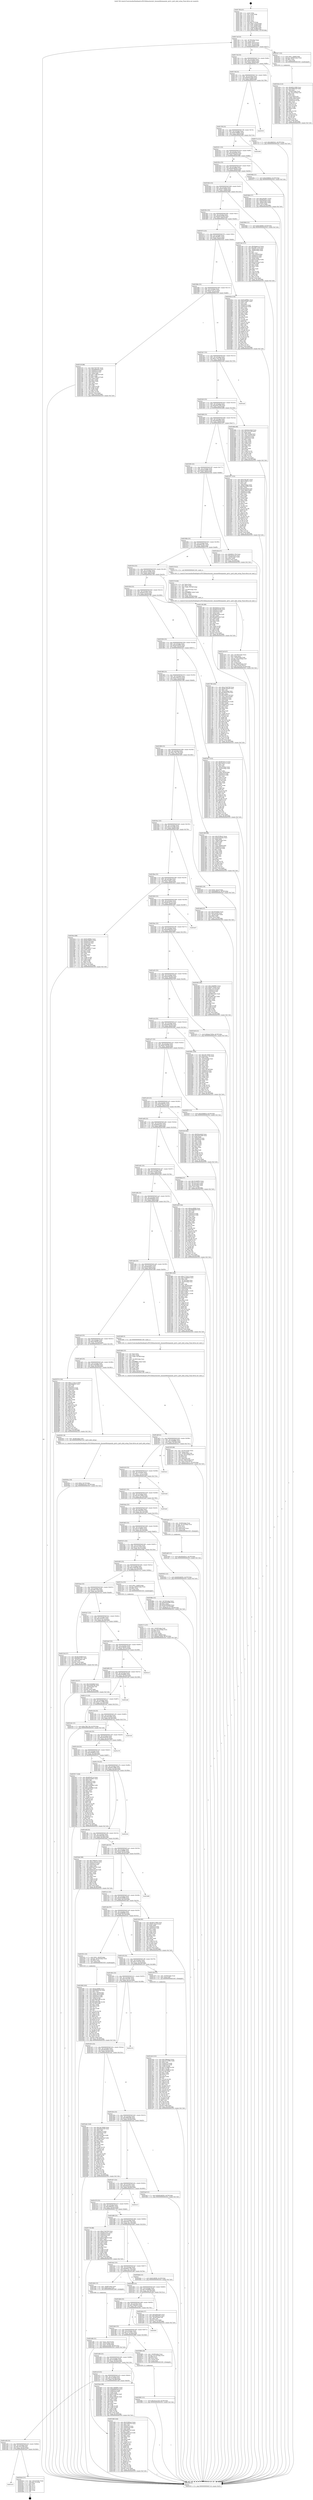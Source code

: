 digraph "0x401780" {
  label = "0x401780 (/mnt/c/Users/mathe/Desktop/tcc/POCII/binaries/extr_linuxnet6lowpannhc_ipv6.c_ipv6_nhid_setup_Final-ollvm.out::main(0))"
  labelloc = "t"
  node[shape=record]

  Entry [label="",width=0.3,height=0.3,shape=circle,fillcolor=black,style=filled]
  "0x4017af" [label="{
     0x4017af [23]\l
     | [instrs]\l
     &nbsp;&nbsp;0x4017af \<+3\>: mov -0x78(%rbp),%eax\l
     &nbsp;&nbsp;0x4017b2 \<+2\>: mov %eax,%ecx\l
     &nbsp;&nbsp;0x4017b4 \<+6\>: sub $0x8114ea1f,%ecx\l
     &nbsp;&nbsp;0x4017ba \<+3\>: mov %eax,-0x7c(%rbp)\l
     &nbsp;&nbsp;0x4017bd \<+3\>: mov %ecx,-0x80(%rbp)\l
     &nbsp;&nbsp;0x4017c0 \<+6\>: je 0000000000402427 \<main+0xca7\>\l
  }"]
  "0x402427" [label="{
     0x402427 [23]\l
     | [instrs]\l
     &nbsp;&nbsp;0x402427 \<+7\>: movl $0x1,-0x68(%rbp)\l
     &nbsp;&nbsp;0x40242e \<+4\>: movslq -0x68(%rbp),%rax\l
     &nbsp;&nbsp;0x402432 \<+4\>: shl $0x2,%rax\l
     &nbsp;&nbsp;0x402436 \<+3\>: mov %rax,%rdi\l
     &nbsp;&nbsp;0x402439 \<+5\>: call 0000000000401050 \<malloc@plt\>\l
     | [calls]\l
     &nbsp;&nbsp;0x401050 \{1\} (unknown)\l
  }"]
  "0x4017c6" [label="{
     0x4017c6 [25]\l
     | [instrs]\l
     &nbsp;&nbsp;0x4017c6 \<+5\>: jmp 00000000004017cb \<main+0x4b\>\l
     &nbsp;&nbsp;0x4017cb \<+3\>: mov -0x7c(%rbp),%eax\l
     &nbsp;&nbsp;0x4017ce \<+5\>: sub $0x8224b824,%eax\l
     &nbsp;&nbsp;0x4017d3 \<+6\>: mov %eax,-0x84(%rbp)\l
     &nbsp;&nbsp;0x4017d9 \<+6\>: je 000000000040271c \<main+0xf9c\>\l
  }"]
  Exit [label="",width=0.3,height=0.3,shape=circle,fillcolor=black,style=filled,peripheries=2]
  "0x40271c" [label="{
     0x40271c [12]\l
     | [instrs]\l
     &nbsp;&nbsp;0x40271c \<+7\>: movl $0x5d8d50c2,-0x78(%rbp)\l
     &nbsp;&nbsp;0x402723 \<+5\>: jmp 0000000000402f20 \<main+0x17a0\>\l
  }"]
  "0x4017df" [label="{
     0x4017df [25]\l
     | [instrs]\l
     &nbsp;&nbsp;0x4017df \<+5\>: jmp 00000000004017e4 \<main+0x64\>\l
     &nbsp;&nbsp;0x4017e4 \<+3\>: mov -0x7c(%rbp),%eax\l
     &nbsp;&nbsp;0x4017e7 \<+5\>: sub $0x83ecc6a8,%eax\l
     &nbsp;&nbsp;0x4017ec \<+6\>: mov %eax,-0x88(%rbp)\l
     &nbsp;&nbsp;0x4017f2 \<+6\>: je 0000000000402f19 \<main+0x1799\>\l
  }"]
  "0x401e51" [label="{
     0x401e51\l
  }", style=dashed]
  "0x402f19" [label="{
     0x402f19\l
  }", style=dashed]
  "0x4017f8" [label="{
     0x4017f8 [25]\l
     | [instrs]\l
     &nbsp;&nbsp;0x4017f8 \<+5\>: jmp 00000000004017fd \<main+0x7d\>\l
     &nbsp;&nbsp;0x4017fd \<+3\>: mov -0x7c(%rbp),%eax\l
     &nbsp;&nbsp;0x401800 \<+5\>: sub $0x91d8f66c,%eax\l
     &nbsp;&nbsp;0x401805 \<+6\>: mov %eax,-0x8c(%rbp)\l
     &nbsp;&nbsp;0x40180b \<+6\>: je 0000000000402e94 \<main+0x1714\>\l
  }"]
  "0x402dc4" [label="{
     0x402dc4 [21]\l
     | [instrs]\l
     &nbsp;&nbsp;0x402dc4 \<+3\>: mov -0x2c(%rbp),%eax\l
     &nbsp;&nbsp;0x402dc7 \<+7\>: add $0x178,%rsp\l
     &nbsp;&nbsp;0x402dce \<+1\>: pop %rbx\l
     &nbsp;&nbsp;0x402dcf \<+2\>: pop %r12\l
     &nbsp;&nbsp;0x402dd1 \<+2\>: pop %r13\l
     &nbsp;&nbsp;0x402dd3 \<+2\>: pop %r14\l
     &nbsp;&nbsp;0x402dd5 \<+2\>: pop %r15\l
     &nbsp;&nbsp;0x402dd7 \<+1\>: pop %rbp\l
     &nbsp;&nbsp;0x402dd8 \<+1\>: ret\l
  }"]
  "0x402e94" [label="{
     0x402e94\l
  }", style=dashed]
  "0x401811" [label="{
     0x401811 [25]\l
     | [instrs]\l
     &nbsp;&nbsp;0x401811 \<+5\>: jmp 0000000000401816 \<main+0x96\>\l
     &nbsp;&nbsp;0x401816 \<+3\>: mov -0x7c(%rbp),%eax\l
     &nbsp;&nbsp;0x401819 \<+5\>: sub $0x93b9433d,%eax\l
     &nbsp;&nbsp;0x40181e \<+6\>: mov %eax,-0x90(%rbp)\l
     &nbsp;&nbsp;0x401824 \<+6\>: je 000000000040200b \<main+0x88b\>\l
  }"]
  "0x402c44" [label="{
     0x402c44 [152]\l
     | [instrs]\l
     &nbsp;&nbsp;0x402c44 \<+5\>: mov $0x70dba4c3,%ecx\l
     &nbsp;&nbsp;0x402c49 \<+5\>: mov $0x3475788b,%edx\l
     &nbsp;&nbsp;0x402c4e \<+3\>: mov $0x1,%sil\l
     &nbsp;&nbsp;0x402c51 \<+8\>: mov 0x405070,%r8d\l
     &nbsp;&nbsp;0x402c59 \<+8\>: mov 0x405058,%r9d\l
     &nbsp;&nbsp;0x402c61 \<+3\>: mov %r8d,%r10d\l
     &nbsp;&nbsp;0x402c64 \<+7\>: add $0x12c39dff,%r10d\l
     &nbsp;&nbsp;0x402c6b \<+4\>: sub $0x1,%r10d\l
     &nbsp;&nbsp;0x402c6f \<+7\>: sub $0x12c39dff,%r10d\l
     &nbsp;&nbsp;0x402c76 \<+4\>: imul %r10d,%r8d\l
     &nbsp;&nbsp;0x402c7a \<+4\>: and $0x1,%r8d\l
     &nbsp;&nbsp;0x402c7e \<+4\>: cmp $0x0,%r8d\l
     &nbsp;&nbsp;0x402c82 \<+4\>: sete %r11b\l
     &nbsp;&nbsp;0x402c86 \<+4\>: cmp $0xa,%r9d\l
     &nbsp;&nbsp;0x402c8a \<+3\>: setl %bl\l
     &nbsp;&nbsp;0x402c8d \<+3\>: mov %r11b,%r14b\l
     &nbsp;&nbsp;0x402c90 \<+4\>: xor $0xff,%r14b\l
     &nbsp;&nbsp;0x402c94 \<+3\>: mov %bl,%r15b\l
     &nbsp;&nbsp;0x402c97 \<+4\>: xor $0xff,%r15b\l
     &nbsp;&nbsp;0x402c9b \<+4\>: xor $0x1,%sil\l
     &nbsp;&nbsp;0x402c9f \<+3\>: mov %r14b,%r12b\l
     &nbsp;&nbsp;0x402ca2 \<+4\>: and $0xff,%r12b\l
     &nbsp;&nbsp;0x402ca6 \<+3\>: and %sil,%r11b\l
     &nbsp;&nbsp;0x402ca9 \<+3\>: mov %r15b,%r13b\l
     &nbsp;&nbsp;0x402cac \<+4\>: and $0xff,%r13b\l
     &nbsp;&nbsp;0x402cb0 \<+3\>: and %sil,%bl\l
     &nbsp;&nbsp;0x402cb3 \<+3\>: or %r11b,%r12b\l
     &nbsp;&nbsp;0x402cb6 \<+3\>: or %bl,%r13b\l
     &nbsp;&nbsp;0x402cb9 \<+3\>: xor %r13b,%r12b\l
     &nbsp;&nbsp;0x402cbc \<+3\>: or %r15b,%r14b\l
     &nbsp;&nbsp;0x402cbf \<+4\>: xor $0xff,%r14b\l
     &nbsp;&nbsp;0x402cc3 \<+4\>: or $0x1,%sil\l
     &nbsp;&nbsp;0x402cc7 \<+3\>: and %sil,%r14b\l
     &nbsp;&nbsp;0x402cca \<+3\>: or %r14b,%r12b\l
     &nbsp;&nbsp;0x402ccd \<+4\>: test $0x1,%r12b\l
     &nbsp;&nbsp;0x402cd1 \<+3\>: cmovne %edx,%ecx\l
     &nbsp;&nbsp;0x402cd4 \<+3\>: mov %ecx,-0x78(%rbp)\l
     &nbsp;&nbsp;0x402cd7 \<+5\>: jmp 0000000000402f20 \<main+0x17a0\>\l
  }"]
  "0x40200b" [label="{
     0x40200b [12]\l
     | [instrs]\l
     &nbsp;&nbsp;0x40200b \<+7\>: movl $0x43f486cd,-0x78(%rbp)\l
     &nbsp;&nbsp;0x402012 \<+5\>: jmp 0000000000402f20 \<main+0x17a0\>\l
  }"]
  "0x40182a" [label="{
     0x40182a [25]\l
     | [instrs]\l
     &nbsp;&nbsp;0x40182a \<+5\>: jmp 000000000040182f \<main+0xaf\>\l
     &nbsp;&nbsp;0x40182f \<+3\>: mov -0x7c(%rbp),%eax\l
     &nbsp;&nbsp;0x401832 \<+5\>: sub $0x945dd563,%eax\l
     &nbsp;&nbsp;0x401837 \<+6\>: mov %eax,-0x94(%rbp)\l
     &nbsp;&nbsp;0x40183d \<+6\>: je 00000000004024bb \<main+0xd3b\>\l
  }"]
  "0x402ad0" [label="{
     0x402ad0 [12]\l
     | [instrs]\l
     &nbsp;&nbsp;0x402ad0 \<+7\>: movl $0x585d2b12,-0x78(%rbp)\l
     &nbsp;&nbsp;0x402ad7 \<+5\>: jmp 0000000000402f20 \<main+0x17a0\>\l
  }"]
  "0x4024bb" [label="{
     0x4024bb [27]\l
     | [instrs]\l
     &nbsp;&nbsp;0x4024bb \<+5\>: mov $0xa36cf957,%eax\l
     &nbsp;&nbsp;0x4024c0 \<+5\>: mov $0x9de464a,%ecx\l
     &nbsp;&nbsp;0x4024c5 \<+3\>: mov -0x6c(%rbp),%edx\l
     &nbsp;&nbsp;0x4024c8 \<+3\>: cmp -0x68(%rbp),%edx\l
     &nbsp;&nbsp;0x4024cb \<+3\>: cmovl %ecx,%eax\l
     &nbsp;&nbsp;0x4024ce \<+3\>: mov %eax,-0x78(%rbp)\l
     &nbsp;&nbsp;0x4024d1 \<+5\>: jmp 0000000000402f20 \<main+0x17a0\>\l
  }"]
  "0x401843" [label="{
     0x401843 [25]\l
     | [instrs]\l
     &nbsp;&nbsp;0x401843 \<+5\>: jmp 0000000000401848 \<main+0xc8\>\l
     &nbsp;&nbsp;0x401848 \<+3\>: mov -0x7c(%rbp),%eax\l
     &nbsp;&nbsp;0x40184b \<+5\>: sub $0x95759cfe,%eax\l
     &nbsp;&nbsp;0x401850 \<+6\>: mov %eax,-0x98(%rbp)\l
     &nbsp;&nbsp;0x401856 \<+6\>: je 0000000000402964 \<main+0x11e4\>\l
  }"]
  "0x402882" [label="{
     0x402882 [12]\l
     | [instrs]\l
     &nbsp;&nbsp;0x402882 \<+7\>: movl $0x241a15a0,-0x78(%rbp)\l
     &nbsp;&nbsp;0x402889 \<+5\>: jmp 0000000000402f20 \<main+0x17a0\>\l
  }"]
  "0x402964" [label="{
     0x402964 [12]\l
     | [instrs]\l
     &nbsp;&nbsp;0x402964 \<+7\>: movl $0xf148008,-0x78(%rbp)\l
     &nbsp;&nbsp;0x40296b \<+5\>: jmp 0000000000402f20 \<main+0x17a0\>\l
  }"]
  "0x40185c" [label="{
     0x40185c [25]\l
     | [instrs]\l
     &nbsp;&nbsp;0x40185c \<+5\>: jmp 0000000000401861 \<main+0xe1\>\l
     &nbsp;&nbsp;0x401861 \<+3\>: mov -0x7c(%rbp),%eax\l
     &nbsp;&nbsp;0x401864 \<+5\>: sub $0x9d316168,%eax\l
     &nbsp;&nbsp;0x401869 \<+6\>: mov %eax,-0x9c(%rbp)\l
     &nbsp;&nbsp;0x40186f \<+6\>: je 00000000004021ee \<main+0xa6e\>\l
  }"]
  "0x40283a" [label="{
     0x40283a [19]\l
     | [instrs]\l
     &nbsp;&nbsp;0x40283a \<+7\>: movl $0x0,-0x70(%rbp)\l
     &nbsp;&nbsp;0x402841 \<+7\>: movl $0xf8a81ea3,-0x78(%rbp)\l
     &nbsp;&nbsp;0x402848 \<+5\>: jmp 0000000000402f20 \<main+0x17a0\>\l
  }"]
  "0x4021ee" [label="{
     0x4021ee [111]\l
     | [instrs]\l
     &nbsp;&nbsp;0x4021ee \<+5\>: mov $0x5beee1a2,%eax\l
     &nbsp;&nbsp;0x4021f3 \<+5\>: mov $0x29877c56,%ecx\l
     &nbsp;&nbsp;0x4021f8 \<+3\>: mov -0x64(%rbp),%edx\l
     &nbsp;&nbsp;0x4021fb \<+3\>: cmp -0x60(%rbp),%edx\l
     &nbsp;&nbsp;0x4021fe \<+4\>: setl %sil\l
     &nbsp;&nbsp;0x402202 \<+4\>: and $0x1,%sil\l
     &nbsp;&nbsp;0x402206 \<+4\>: mov %sil,-0x2e(%rbp)\l
     &nbsp;&nbsp;0x40220a \<+7\>: mov 0x405070,%edx\l
     &nbsp;&nbsp;0x402211 \<+7\>: mov 0x405058,%edi\l
     &nbsp;&nbsp;0x402218 \<+3\>: mov %edx,%r8d\l
     &nbsp;&nbsp;0x40221b \<+7\>: sub $0xe331054e,%r8d\l
     &nbsp;&nbsp;0x402222 \<+4\>: sub $0x1,%r8d\l
     &nbsp;&nbsp;0x402226 \<+7\>: add $0xe331054e,%r8d\l
     &nbsp;&nbsp;0x40222d \<+4\>: imul %r8d,%edx\l
     &nbsp;&nbsp;0x402231 \<+3\>: and $0x1,%edx\l
     &nbsp;&nbsp;0x402234 \<+3\>: cmp $0x0,%edx\l
     &nbsp;&nbsp;0x402237 \<+4\>: sete %sil\l
     &nbsp;&nbsp;0x40223b \<+3\>: cmp $0xa,%edi\l
     &nbsp;&nbsp;0x40223e \<+4\>: setl %r9b\l
     &nbsp;&nbsp;0x402242 \<+3\>: mov %sil,%r10b\l
     &nbsp;&nbsp;0x402245 \<+3\>: and %r9b,%r10b\l
     &nbsp;&nbsp;0x402248 \<+3\>: xor %r9b,%sil\l
     &nbsp;&nbsp;0x40224b \<+3\>: or %sil,%r10b\l
     &nbsp;&nbsp;0x40224e \<+4\>: test $0x1,%r10b\l
     &nbsp;&nbsp;0x402252 \<+3\>: cmovne %ecx,%eax\l
     &nbsp;&nbsp;0x402255 \<+3\>: mov %eax,-0x78(%rbp)\l
     &nbsp;&nbsp;0x402258 \<+5\>: jmp 0000000000402f20 \<main+0x17a0\>\l
  }"]
  "0x401875" [label="{
     0x401875 [25]\l
     | [instrs]\l
     &nbsp;&nbsp;0x401875 \<+5\>: jmp 000000000040187a \<main+0xfa\>\l
     &nbsp;&nbsp;0x40187a \<+3\>: mov -0x7c(%rbp),%eax\l
     &nbsp;&nbsp;0x40187d \<+5\>: sub $0xa36cf957,%eax\l
     &nbsp;&nbsp;0x401882 \<+6\>: mov %eax,-0xa0(%rbp)\l
     &nbsp;&nbsp;0x401888 \<+6\>: je 000000000040263e \<main+0xebe\>\l
  }"]
  "0x40250f" [label="{
     0x40250f [48]\l
     | [instrs]\l
     &nbsp;&nbsp;0x40250f \<+6\>: mov -0x19c(%rbp),%ecx\l
     &nbsp;&nbsp;0x402515 \<+3\>: imul %eax,%ecx\l
     &nbsp;&nbsp;0x402518 \<+4\>: mov -0x58(%rbp),%r8\l
     &nbsp;&nbsp;0x40251c \<+4\>: movslq -0x5c(%rbp),%r9\l
     &nbsp;&nbsp;0x402520 \<+4\>: shl $0x4,%r9\l
     &nbsp;&nbsp;0x402524 \<+3\>: add %r9,%r8\l
     &nbsp;&nbsp;0x402527 \<+4\>: mov 0x8(%r8),%r8\l
     &nbsp;&nbsp;0x40252b \<+4\>: movslq -0x6c(%rbp),%r9\l
     &nbsp;&nbsp;0x40252f \<+4\>: mov %ecx,(%r8,%r9,4)\l
     &nbsp;&nbsp;0x402533 \<+7\>: movl $0xa5318575,-0x78(%rbp)\l
     &nbsp;&nbsp;0x40253a \<+5\>: jmp 0000000000402f20 \<main+0x17a0\>\l
  }"]
  "0x40263e" [label="{
     0x40263e [134]\l
     | [instrs]\l
     &nbsp;&nbsp;0x40263e \<+5\>: mov $0x91d8f66c,%eax\l
     &nbsp;&nbsp;0x402643 \<+5\>: mov $0xcf74aef1,%ecx\l
     &nbsp;&nbsp;0x402648 \<+2\>: mov $0x1,%dl\l
     &nbsp;&nbsp;0x40264a \<+2\>: xor %esi,%esi\l
     &nbsp;&nbsp;0x40264c \<+7\>: mov 0x405070,%edi\l
     &nbsp;&nbsp;0x402653 \<+8\>: mov 0x405058,%r8d\l
     &nbsp;&nbsp;0x40265b \<+3\>: sub $0x1,%esi\l
     &nbsp;&nbsp;0x40265e \<+3\>: mov %edi,%r9d\l
     &nbsp;&nbsp;0x402661 \<+3\>: add %esi,%r9d\l
     &nbsp;&nbsp;0x402664 \<+4\>: imul %r9d,%edi\l
     &nbsp;&nbsp;0x402668 \<+3\>: and $0x1,%edi\l
     &nbsp;&nbsp;0x40266b \<+3\>: cmp $0x0,%edi\l
     &nbsp;&nbsp;0x40266e \<+4\>: sete %r10b\l
     &nbsp;&nbsp;0x402672 \<+4\>: cmp $0xa,%r8d\l
     &nbsp;&nbsp;0x402676 \<+4\>: setl %r11b\l
     &nbsp;&nbsp;0x40267a \<+3\>: mov %r10b,%bl\l
     &nbsp;&nbsp;0x40267d \<+3\>: xor $0xff,%bl\l
     &nbsp;&nbsp;0x402680 \<+3\>: mov %r11b,%r14b\l
     &nbsp;&nbsp;0x402683 \<+4\>: xor $0xff,%r14b\l
     &nbsp;&nbsp;0x402687 \<+3\>: xor $0x1,%dl\l
     &nbsp;&nbsp;0x40268a \<+3\>: mov %bl,%r15b\l
     &nbsp;&nbsp;0x40268d \<+4\>: and $0xff,%r15b\l
     &nbsp;&nbsp;0x402691 \<+3\>: and %dl,%r10b\l
     &nbsp;&nbsp;0x402694 \<+3\>: mov %r14b,%r12b\l
     &nbsp;&nbsp;0x402697 \<+4\>: and $0xff,%r12b\l
     &nbsp;&nbsp;0x40269b \<+3\>: and %dl,%r11b\l
     &nbsp;&nbsp;0x40269e \<+3\>: or %r10b,%r15b\l
     &nbsp;&nbsp;0x4026a1 \<+3\>: or %r11b,%r12b\l
     &nbsp;&nbsp;0x4026a4 \<+3\>: xor %r12b,%r15b\l
     &nbsp;&nbsp;0x4026a7 \<+3\>: or %r14b,%bl\l
     &nbsp;&nbsp;0x4026aa \<+3\>: xor $0xff,%bl\l
     &nbsp;&nbsp;0x4026ad \<+3\>: or $0x1,%dl\l
     &nbsp;&nbsp;0x4026b0 \<+2\>: and %dl,%bl\l
     &nbsp;&nbsp;0x4026b2 \<+3\>: or %bl,%r15b\l
     &nbsp;&nbsp;0x4026b5 \<+4\>: test $0x1,%r15b\l
     &nbsp;&nbsp;0x4026b9 \<+3\>: cmovne %ecx,%eax\l
     &nbsp;&nbsp;0x4026bc \<+3\>: mov %eax,-0x78(%rbp)\l
     &nbsp;&nbsp;0x4026bf \<+5\>: jmp 0000000000402f20 \<main+0x17a0\>\l
  }"]
  "0x40188e" [label="{
     0x40188e [25]\l
     | [instrs]\l
     &nbsp;&nbsp;0x40188e \<+5\>: jmp 0000000000401893 \<main+0x113\>\l
     &nbsp;&nbsp;0x401893 \<+3\>: mov -0x7c(%rbp),%eax\l
     &nbsp;&nbsp;0x401896 \<+5\>: sub $0xa5318575,%eax\l
     &nbsp;&nbsp;0x40189b \<+6\>: mov %eax,-0xa4(%rbp)\l
     &nbsp;&nbsp;0x4018a1 \<+6\>: je 000000000040253f \<main+0xdbf\>\l
  }"]
  "0x4024db" [label="{
     0x4024db [52]\l
     | [instrs]\l
     &nbsp;&nbsp;0x4024db \<+2\>: xor %ecx,%ecx\l
     &nbsp;&nbsp;0x4024dd \<+5\>: mov $0x2,%edx\l
     &nbsp;&nbsp;0x4024e2 \<+6\>: mov %edx,-0x198(%rbp)\l
     &nbsp;&nbsp;0x4024e8 \<+1\>: cltd\l
     &nbsp;&nbsp;0x4024e9 \<+6\>: mov -0x198(%rbp),%esi\l
     &nbsp;&nbsp;0x4024ef \<+2\>: idiv %esi\l
     &nbsp;&nbsp;0x4024f1 \<+6\>: imul $0xfffffffe,%edx,%edx\l
     &nbsp;&nbsp;0x4024f7 \<+2\>: mov %ecx,%edi\l
     &nbsp;&nbsp;0x4024f9 \<+2\>: sub %edx,%edi\l
     &nbsp;&nbsp;0x4024fb \<+2\>: mov %ecx,%edx\l
     &nbsp;&nbsp;0x4024fd \<+3\>: sub $0x1,%edx\l
     &nbsp;&nbsp;0x402500 \<+2\>: add %edx,%edi\l
     &nbsp;&nbsp;0x402502 \<+2\>: sub %edi,%ecx\l
     &nbsp;&nbsp;0x402504 \<+6\>: mov %ecx,-0x19c(%rbp)\l
     &nbsp;&nbsp;0x40250a \<+5\>: call 0000000000401160 \<next_i\>\l
     | [calls]\l
     &nbsp;&nbsp;0x401160 \{1\} (/mnt/c/Users/mathe/Desktop/tcc/POCII/binaries/extr_linuxnet6lowpannhc_ipv6.c_ipv6_nhid_setup_Final-ollvm.out::next_i)\l
  }"]
  "0x40253f" [label="{
     0x40253f [88]\l
     | [instrs]\l
     &nbsp;&nbsp;0x40253f \<+5\>: mov $0x533b7df7,%eax\l
     &nbsp;&nbsp;0x402544 \<+5\>: mov $0xaafbad3b,%ecx\l
     &nbsp;&nbsp;0x402549 \<+7\>: mov 0x405070,%edx\l
     &nbsp;&nbsp;0x402550 \<+7\>: mov 0x405058,%esi\l
     &nbsp;&nbsp;0x402557 \<+2\>: mov %edx,%edi\l
     &nbsp;&nbsp;0x402559 \<+6\>: add $0x773861a0,%edi\l
     &nbsp;&nbsp;0x40255f \<+3\>: sub $0x1,%edi\l
     &nbsp;&nbsp;0x402562 \<+6\>: sub $0x773861a0,%edi\l
     &nbsp;&nbsp;0x402568 \<+3\>: imul %edi,%edx\l
     &nbsp;&nbsp;0x40256b \<+3\>: and $0x1,%edx\l
     &nbsp;&nbsp;0x40256e \<+3\>: cmp $0x0,%edx\l
     &nbsp;&nbsp;0x402571 \<+4\>: sete %r8b\l
     &nbsp;&nbsp;0x402575 \<+3\>: cmp $0xa,%esi\l
     &nbsp;&nbsp;0x402578 \<+4\>: setl %r9b\l
     &nbsp;&nbsp;0x40257c \<+3\>: mov %r8b,%r10b\l
     &nbsp;&nbsp;0x40257f \<+3\>: and %r9b,%r10b\l
     &nbsp;&nbsp;0x402582 \<+3\>: xor %r9b,%r8b\l
     &nbsp;&nbsp;0x402585 \<+3\>: or %r8b,%r10b\l
     &nbsp;&nbsp;0x402588 \<+4\>: test $0x1,%r10b\l
     &nbsp;&nbsp;0x40258c \<+3\>: cmovne %ecx,%eax\l
     &nbsp;&nbsp;0x40258f \<+3\>: mov %eax,-0x78(%rbp)\l
     &nbsp;&nbsp;0x402592 \<+5\>: jmp 0000000000402f20 \<main+0x17a0\>\l
  }"]
  "0x4018a7" [label="{
     0x4018a7 [25]\l
     | [instrs]\l
     &nbsp;&nbsp;0x4018a7 \<+5\>: jmp 00000000004018ac \<main+0x12c\>\l
     &nbsp;&nbsp;0x4018ac \<+3\>: mov -0x7c(%rbp),%eax\l
     &nbsp;&nbsp;0x4018af \<+5\>: sub $0xa72447b9,%eax\l
     &nbsp;&nbsp;0x4018b4 \<+6\>: mov %eax,-0xa8(%rbp)\l
     &nbsp;&nbsp;0x4018ba \<+6\>: je 0000000000402ea0 \<main+0x1720\>\l
  }"]
  "0x40243e" [label="{
     0x40243e [113]\l
     | [instrs]\l
     &nbsp;&nbsp;0x40243e \<+5\>: mov $0x46551968,%ecx\l
     &nbsp;&nbsp;0x402443 \<+5\>: mov $0x5988a5fd,%edx\l
     &nbsp;&nbsp;0x402448 \<+2\>: xor %esi,%esi\l
     &nbsp;&nbsp;0x40244a \<+4\>: mov -0x58(%rbp),%rdi\l
     &nbsp;&nbsp;0x40244e \<+4\>: movslq -0x5c(%rbp),%r8\l
     &nbsp;&nbsp;0x402452 \<+4\>: shl $0x4,%r8\l
     &nbsp;&nbsp;0x402456 \<+3\>: add %r8,%rdi\l
     &nbsp;&nbsp;0x402459 \<+4\>: mov %rax,0x8(%rdi)\l
     &nbsp;&nbsp;0x40245d \<+7\>: movl $0x0,-0x6c(%rbp)\l
     &nbsp;&nbsp;0x402464 \<+8\>: mov 0x405070,%r9d\l
     &nbsp;&nbsp;0x40246c \<+8\>: mov 0x405058,%r10d\l
     &nbsp;&nbsp;0x402474 \<+3\>: sub $0x1,%esi\l
     &nbsp;&nbsp;0x402477 \<+3\>: mov %r9d,%r11d\l
     &nbsp;&nbsp;0x40247a \<+3\>: add %esi,%r11d\l
     &nbsp;&nbsp;0x40247d \<+4\>: imul %r11d,%r9d\l
     &nbsp;&nbsp;0x402481 \<+4\>: and $0x1,%r9d\l
     &nbsp;&nbsp;0x402485 \<+4\>: cmp $0x0,%r9d\l
     &nbsp;&nbsp;0x402489 \<+3\>: sete %bl\l
     &nbsp;&nbsp;0x40248c \<+4\>: cmp $0xa,%r10d\l
     &nbsp;&nbsp;0x402490 \<+4\>: setl %r14b\l
     &nbsp;&nbsp;0x402494 \<+3\>: mov %bl,%r15b\l
     &nbsp;&nbsp;0x402497 \<+3\>: and %r14b,%r15b\l
     &nbsp;&nbsp;0x40249a \<+3\>: xor %r14b,%bl\l
     &nbsp;&nbsp;0x40249d \<+3\>: or %bl,%r15b\l
     &nbsp;&nbsp;0x4024a0 \<+4\>: test $0x1,%r15b\l
     &nbsp;&nbsp;0x4024a4 \<+3\>: cmovne %edx,%ecx\l
     &nbsp;&nbsp;0x4024a7 \<+3\>: mov %ecx,-0x78(%rbp)\l
     &nbsp;&nbsp;0x4024aa \<+5\>: jmp 0000000000402f20 \<main+0x17a0\>\l
  }"]
  "0x402ea0" [label="{
     0x402ea0\l
  }", style=dashed]
  "0x4018c0" [label="{
     0x4018c0 [25]\l
     | [instrs]\l
     &nbsp;&nbsp;0x4018c0 \<+5\>: jmp 00000000004018c5 \<main+0x145\>\l
     &nbsp;&nbsp;0x4018c5 \<+3\>: mov -0x7c(%rbp),%eax\l
     &nbsp;&nbsp;0x4018c8 \<+5\>: sub $0xa9a97bd9,%eax\l
     &nbsp;&nbsp;0x4018cd \<+6\>: mov %eax,-0xac(%rbp)\l
     &nbsp;&nbsp;0x4018d3 \<+6\>: je 0000000000402d6b \<main+0x15eb\>\l
  }"]
  "0x401e38" [label="{
     0x401e38 [25]\l
     | [instrs]\l
     &nbsp;&nbsp;0x401e38 \<+5\>: jmp 0000000000401e3d \<main+0x6bd\>\l
     &nbsp;&nbsp;0x401e3d \<+3\>: mov -0x7c(%rbp),%eax\l
     &nbsp;&nbsp;0x401e40 \<+5\>: sub $0x7f52c20f,%eax\l
     &nbsp;&nbsp;0x401e45 \<+6\>: mov %eax,-0x18c(%rbp)\l
     &nbsp;&nbsp;0x401e4b \<+6\>: je 0000000000402dc4 \<main+0x1644\>\l
  }"]
  "0x402d6b" [label="{
     0x402d6b [89]\l
     | [instrs]\l
     &nbsp;&nbsp;0x402d6b \<+5\>: mov $0x83ecc6a8,%eax\l
     &nbsp;&nbsp;0x402d70 \<+5\>: mov $0x7f52c20f,%ecx\l
     &nbsp;&nbsp;0x402d75 \<+2\>: xor %edx,%edx\l
     &nbsp;&nbsp;0x402d77 \<+3\>: mov -0x3c(%rbp),%esi\l
     &nbsp;&nbsp;0x402d7a \<+3\>: mov %esi,-0x2c(%rbp)\l
     &nbsp;&nbsp;0x402d7d \<+7\>: mov 0x405070,%esi\l
     &nbsp;&nbsp;0x402d84 \<+7\>: mov 0x405058,%edi\l
     &nbsp;&nbsp;0x402d8b \<+3\>: sub $0x1,%edx\l
     &nbsp;&nbsp;0x402d8e \<+3\>: mov %esi,%r8d\l
     &nbsp;&nbsp;0x402d91 \<+3\>: add %edx,%r8d\l
     &nbsp;&nbsp;0x402d94 \<+4\>: imul %r8d,%esi\l
     &nbsp;&nbsp;0x402d98 \<+3\>: and $0x1,%esi\l
     &nbsp;&nbsp;0x402d9b \<+3\>: cmp $0x0,%esi\l
     &nbsp;&nbsp;0x402d9e \<+4\>: sete %r9b\l
     &nbsp;&nbsp;0x402da2 \<+3\>: cmp $0xa,%edi\l
     &nbsp;&nbsp;0x402da5 \<+4\>: setl %r10b\l
     &nbsp;&nbsp;0x402da9 \<+3\>: mov %r9b,%r11b\l
     &nbsp;&nbsp;0x402dac \<+3\>: and %r10b,%r11b\l
     &nbsp;&nbsp;0x402daf \<+3\>: xor %r10b,%r9b\l
     &nbsp;&nbsp;0x402db2 \<+3\>: or %r9b,%r11b\l
     &nbsp;&nbsp;0x402db5 \<+4\>: test $0x1,%r11b\l
     &nbsp;&nbsp;0x402db9 \<+3\>: cmovne %ecx,%eax\l
     &nbsp;&nbsp;0x402dbc \<+3\>: mov %eax,-0x78(%rbp)\l
     &nbsp;&nbsp;0x402dbf \<+5\>: jmp 0000000000402f20 \<main+0x17a0\>\l
  }"]
  "0x4018d9" [label="{
     0x4018d9 [25]\l
     | [instrs]\l
     &nbsp;&nbsp;0x4018d9 \<+5\>: jmp 00000000004018de \<main+0x15e\>\l
     &nbsp;&nbsp;0x4018de \<+3\>: mov -0x7c(%rbp),%eax\l
     &nbsp;&nbsp;0x4018e1 \<+5\>: sub $0xaafbad3b,%eax\l
     &nbsp;&nbsp;0x4018e6 \<+6\>: mov %eax,-0xb0(%rbp)\l
     &nbsp;&nbsp;0x4018ec \<+6\>: je 0000000000402597 \<main+0xe17\>\l
  }"]
  "0x4022d8" [label="{
     0x4022d8 [144]\l
     | [instrs]\l
     &nbsp;&nbsp;0x4022d8 \<+5\>: mov $0x2f199ca5,%eax\l
     &nbsp;&nbsp;0x4022dd \<+5\>: mov $0xc59f5d70,%ecx\l
     &nbsp;&nbsp;0x4022e2 \<+2\>: mov $0x1,%dl\l
     &nbsp;&nbsp;0x4022e4 \<+7\>: mov 0x405070,%esi\l
     &nbsp;&nbsp;0x4022eb \<+7\>: mov 0x405058,%edi\l
     &nbsp;&nbsp;0x4022f2 \<+3\>: mov %esi,%r8d\l
     &nbsp;&nbsp;0x4022f5 \<+7\>: sub $0x6adf2518,%r8d\l
     &nbsp;&nbsp;0x4022fc \<+4\>: sub $0x1,%r8d\l
     &nbsp;&nbsp;0x402300 \<+7\>: add $0x6adf2518,%r8d\l
     &nbsp;&nbsp;0x402307 \<+4\>: imul %r8d,%esi\l
     &nbsp;&nbsp;0x40230b \<+3\>: and $0x1,%esi\l
     &nbsp;&nbsp;0x40230e \<+3\>: cmp $0x0,%esi\l
     &nbsp;&nbsp;0x402311 \<+4\>: sete %r9b\l
     &nbsp;&nbsp;0x402315 \<+3\>: cmp $0xa,%edi\l
     &nbsp;&nbsp;0x402318 \<+4\>: setl %r10b\l
     &nbsp;&nbsp;0x40231c \<+3\>: mov %r9b,%r11b\l
     &nbsp;&nbsp;0x40231f \<+4\>: xor $0xff,%r11b\l
     &nbsp;&nbsp;0x402323 \<+3\>: mov %r10b,%bl\l
     &nbsp;&nbsp;0x402326 \<+3\>: xor $0xff,%bl\l
     &nbsp;&nbsp;0x402329 \<+3\>: xor $0x0,%dl\l
     &nbsp;&nbsp;0x40232c \<+3\>: mov %r11b,%r14b\l
     &nbsp;&nbsp;0x40232f \<+4\>: and $0x0,%r14b\l
     &nbsp;&nbsp;0x402333 \<+3\>: and %dl,%r9b\l
     &nbsp;&nbsp;0x402336 \<+3\>: mov %bl,%r15b\l
     &nbsp;&nbsp;0x402339 \<+4\>: and $0x0,%r15b\l
     &nbsp;&nbsp;0x40233d \<+3\>: and %dl,%r10b\l
     &nbsp;&nbsp;0x402340 \<+3\>: or %r9b,%r14b\l
     &nbsp;&nbsp;0x402343 \<+3\>: or %r10b,%r15b\l
     &nbsp;&nbsp;0x402346 \<+3\>: xor %r15b,%r14b\l
     &nbsp;&nbsp;0x402349 \<+3\>: or %bl,%r11b\l
     &nbsp;&nbsp;0x40234c \<+4\>: xor $0xff,%r11b\l
     &nbsp;&nbsp;0x402350 \<+3\>: or $0x0,%dl\l
     &nbsp;&nbsp;0x402353 \<+3\>: and %dl,%r11b\l
     &nbsp;&nbsp;0x402356 \<+3\>: or %r11b,%r14b\l
     &nbsp;&nbsp;0x402359 \<+4\>: test $0x1,%r14b\l
     &nbsp;&nbsp;0x40235d \<+3\>: cmovne %ecx,%eax\l
     &nbsp;&nbsp;0x402360 \<+3\>: mov %eax,-0x78(%rbp)\l
     &nbsp;&nbsp;0x402363 \<+5\>: jmp 0000000000402f20 \<main+0x17a0\>\l
  }"]
  "0x402597" [label="{
     0x402597 [155]\l
     | [instrs]\l
     &nbsp;&nbsp;0x402597 \<+5\>: mov $0x533b7df7,%eax\l
     &nbsp;&nbsp;0x40259c \<+5\>: mov $0x1b796fc4,%ecx\l
     &nbsp;&nbsp;0x4025a1 \<+2\>: mov $0x1,%dl\l
     &nbsp;&nbsp;0x4025a3 \<+2\>: xor %esi,%esi\l
     &nbsp;&nbsp;0x4025a5 \<+3\>: mov -0x6c(%rbp),%edi\l
     &nbsp;&nbsp;0x4025a8 \<+6\>: sub $0x58acd309,%edi\l
     &nbsp;&nbsp;0x4025ae \<+3\>: add $0x1,%edi\l
     &nbsp;&nbsp;0x4025b1 \<+6\>: add $0x58acd309,%edi\l
     &nbsp;&nbsp;0x4025b7 \<+3\>: mov %edi,-0x6c(%rbp)\l
     &nbsp;&nbsp;0x4025ba \<+7\>: mov 0x405070,%edi\l
     &nbsp;&nbsp;0x4025c1 \<+8\>: mov 0x405058,%r8d\l
     &nbsp;&nbsp;0x4025c9 \<+3\>: sub $0x1,%esi\l
     &nbsp;&nbsp;0x4025cc \<+3\>: mov %edi,%r9d\l
     &nbsp;&nbsp;0x4025cf \<+3\>: add %esi,%r9d\l
     &nbsp;&nbsp;0x4025d2 \<+4\>: imul %r9d,%edi\l
     &nbsp;&nbsp;0x4025d6 \<+3\>: and $0x1,%edi\l
     &nbsp;&nbsp;0x4025d9 \<+3\>: cmp $0x0,%edi\l
     &nbsp;&nbsp;0x4025dc \<+4\>: sete %r10b\l
     &nbsp;&nbsp;0x4025e0 \<+4\>: cmp $0xa,%r8d\l
     &nbsp;&nbsp;0x4025e4 \<+4\>: setl %r11b\l
     &nbsp;&nbsp;0x4025e8 \<+3\>: mov %r10b,%bl\l
     &nbsp;&nbsp;0x4025eb \<+3\>: xor $0xff,%bl\l
     &nbsp;&nbsp;0x4025ee \<+3\>: mov %r11b,%r14b\l
     &nbsp;&nbsp;0x4025f1 \<+4\>: xor $0xff,%r14b\l
     &nbsp;&nbsp;0x4025f5 \<+3\>: xor $0x1,%dl\l
     &nbsp;&nbsp;0x4025f8 \<+3\>: mov %bl,%r15b\l
     &nbsp;&nbsp;0x4025fb \<+4\>: and $0xff,%r15b\l
     &nbsp;&nbsp;0x4025ff \<+3\>: and %dl,%r10b\l
     &nbsp;&nbsp;0x402602 \<+3\>: mov %r14b,%r12b\l
     &nbsp;&nbsp;0x402605 \<+4\>: and $0xff,%r12b\l
     &nbsp;&nbsp;0x402609 \<+3\>: and %dl,%r11b\l
     &nbsp;&nbsp;0x40260c \<+3\>: or %r10b,%r15b\l
     &nbsp;&nbsp;0x40260f \<+3\>: or %r11b,%r12b\l
     &nbsp;&nbsp;0x402612 \<+3\>: xor %r12b,%r15b\l
     &nbsp;&nbsp;0x402615 \<+3\>: or %r14b,%bl\l
     &nbsp;&nbsp;0x402618 \<+3\>: xor $0xff,%bl\l
     &nbsp;&nbsp;0x40261b \<+3\>: or $0x1,%dl\l
     &nbsp;&nbsp;0x40261e \<+2\>: and %dl,%bl\l
     &nbsp;&nbsp;0x402620 \<+3\>: or %bl,%r15b\l
     &nbsp;&nbsp;0x402623 \<+4\>: test $0x1,%r15b\l
     &nbsp;&nbsp;0x402627 \<+3\>: cmovne %ecx,%eax\l
     &nbsp;&nbsp;0x40262a \<+3\>: mov %eax,-0x78(%rbp)\l
     &nbsp;&nbsp;0x40262d \<+5\>: jmp 0000000000402f20 \<main+0x17a0\>\l
  }"]
  "0x4018f2" [label="{
     0x4018f2 [25]\l
     | [instrs]\l
     &nbsp;&nbsp;0x4018f2 \<+5\>: jmp 00000000004018f7 \<main+0x177\>\l
     &nbsp;&nbsp;0x4018f7 \<+3\>: mov -0x7c(%rbp),%eax\l
     &nbsp;&nbsp;0x4018fa \<+5\>: sub $0xb4c2bf82,%eax\l
     &nbsp;&nbsp;0x4018ff \<+6\>: mov %eax,-0xb4(%rbp)\l
     &nbsp;&nbsp;0x401905 \<+6\>: je 0000000000401e5b \<main+0x6db\>\l
  }"]
  "0x401e1f" [label="{
     0x401e1f [25]\l
     | [instrs]\l
     &nbsp;&nbsp;0x401e1f \<+5\>: jmp 0000000000401e24 \<main+0x6a4\>\l
     &nbsp;&nbsp;0x401e24 \<+3\>: mov -0x7c(%rbp),%eax\l
     &nbsp;&nbsp;0x401e27 \<+5\>: sub $0x7ea1924f,%eax\l
     &nbsp;&nbsp;0x401e2c \<+6\>: mov %eax,-0x188(%rbp)\l
     &nbsp;&nbsp;0x401e32 \<+6\>: je 00000000004022d8 \<main+0xb58\>\l
  }"]
  "0x401e5b" [label="{
     0x401e5b [27]\l
     | [instrs]\l
     &nbsp;&nbsp;0x401e5b \<+5\>: mov $0x69d51794,%eax\l
     &nbsp;&nbsp;0x401e60 \<+5\>: mov $0x3fc441be,%ecx\l
     &nbsp;&nbsp;0x401e65 \<+3\>: mov -0x38(%rbp),%edx\l
     &nbsp;&nbsp;0x401e68 \<+3\>: cmp $0x2,%edx\l
     &nbsp;&nbsp;0x401e6b \<+3\>: cmovne %ecx,%eax\l
     &nbsp;&nbsp;0x401e6e \<+3\>: mov %eax,-0x78(%rbp)\l
     &nbsp;&nbsp;0x401e71 \<+5\>: jmp 0000000000402f20 \<main+0x17a0\>\l
  }"]
  "0x40190b" [label="{
     0x40190b [25]\l
     | [instrs]\l
     &nbsp;&nbsp;0x40190b \<+5\>: jmp 0000000000401910 \<main+0x190\>\l
     &nbsp;&nbsp;0x401910 \<+3\>: mov -0x7c(%rbp),%eax\l
     &nbsp;&nbsp;0x401913 \<+5\>: sub $0xb9e02367,%eax\l
     &nbsp;&nbsp;0x401918 \<+6\>: mov %eax,-0xb8(%rbp)\l
     &nbsp;&nbsp;0x40191e \<+6\>: je 0000000000402278 \<main+0xaf8\>\l
  }"]
  "0x402f20" [label="{
     0x402f20 [5]\l
     | [instrs]\l
     &nbsp;&nbsp;0x402f20 \<+5\>: jmp 00000000004017af \<main+0x2f\>\l
  }"]
  "0x401780" [label="{
     0x401780 [47]\l
     | [instrs]\l
     &nbsp;&nbsp;0x401780 \<+1\>: push %rbp\l
     &nbsp;&nbsp;0x401781 \<+3\>: mov %rsp,%rbp\l
     &nbsp;&nbsp;0x401784 \<+2\>: push %r15\l
     &nbsp;&nbsp;0x401786 \<+2\>: push %r14\l
     &nbsp;&nbsp;0x401788 \<+2\>: push %r13\l
     &nbsp;&nbsp;0x40178a \<+2\>: push %r12\l
     &nbsp;&nbsp;0x40178c \<+1\>: push %rbx\l
     &nbsp;&nbsp;0x40178d \<+7\>: sub $0x178,%rsp\l
     &nbsp;&nbsp;0x401794 \<+7\>: movl $0x0,-0x3c(%rbp)\l
     &nbsp;&nbsp;0x40179b \<+3\>: mov %edi,-0x40(%rbp)\l
     &nbsp;&nbsp;0x40179e \<+4\>: mov %rsi,-0x48(%rbp)\l
     &nbsp;&nbsp;0x4017a2 \<+3\>: mov -0x40(%rbp),%edi\l
     &nbsp;&nbsp;0x4017a5 \<+3\>: mov %edi,-0x38(%rbp)\l
     &nbsp;&nbsp;0x4017a8 \<+7\>: movl $0xb4c2bf82,-0x78(%rbp)\l
  }"]
  "0x4028ad" [label="{
     0x4028ad [88]\l
     | [instrs]\l
     &nbsp;&nbsp;0x4028ad \<+5\>: mov $0x158d9965,%eax\l
     &nbsp;&nbsp;0x4028b2 \<+5\>: mov $0xda6b00a4,%ecx\l
     &nbsp;&nbsp;0x4028b7 \<+7\>: mov 0x405070,%edx\l
     &nbsp;&nbsp;0x4028be \<+7\>: mov 0x405058,%esi\l
     &nbsp;&nbsp;0x4028c5 \<+2\>: mov %edx,%edi\l
     &nbsp;&nbsp;0x4028c7 \<+6\>: add $0xa576d20e,%edi\l
     &nbsp;&nbsp;0x4028cd \<+3\>: sub $0x1,%edi\l
     &nbsp;&nbsp;0x4028d0 \<+6\>: sub $0xa576d20e,%edi\l
     &nbsp;&nbsp;0x4028d6 \<+3\>: imul %edi,%edx\l
     &nbsp;&nbsp;0x4028d9 \<+3\>: and $0x1,%edx\l
     &nbsp;&nbsp;0x4028dc \<+3\>: cmp $0x0,%edx\l
     &nbsp;&nbsp;0x4028df \<+4\>: sete %r8b\l
     &nbsp;&nbsp;0x4028e3 \<+3\>: cmp $0xa,%esi\l
     &nbsp;&nbsp;0x4028e6 \<+4\>: setl %r9b\l
     &nbsp;&nbsp;0x4028ea \<+3\>: mov %r8b,%r10b\l
     &nbsp;&nbsp;0x4028ed \<+3\>: and %r9b,%r10b\l
     &nbsp;&nbsp;0x4028f0 \<+3\>: xor %r9b,%r8b\l
     &nbsp;&nbsp;0x4028f3 \<+3\>: or %r8b,%r10b\l
     &nbsp;&nbsp;0x4028f6 \<+4\>: test $0x1,%r10b\l
     &nbsp;&nbsp;0x4028fa \<+3\>: cmovne %ecx,%eax\l
     &nbsp;&nbsp;0x4028fd \<+3\>: mov %eax,-0x78(%rbp)\l
     &nbsp;&nbsp;0x402900 \<+5\>: jmp 0000000000402f20 \<main+0x17a0\>\l
  }"]
  "0x402278" [label="{
     0x402278 [5]\l
     | [instrs]\l
     &nbsp;&nbsp;0x402278 \<+5\>: call 0000000000401160 \<next_i\>\l
     | [calls]\l
     &nbsp;&nbsp;0x401160 \{1\} (/mnt/c/Users/mathe/Desktop/tcc/POCII/binaries/extr_linuxnet6lowpannhc_ipv6.c_ipv6_nhid_setup_Final-ollvm.out::next_i)\l
  }"]
  "0x401924" [label="{
     0x401924 [25]\l
     | [instrs]\l
     &nbsp;&nbsp;0x401924 \<+5\>: jmp 0000000000401929 \<main+0x1a9\>\l
     &nbsp;&nbsp;0x401929 \<+3\>: mov -0x7c(%rbp),%eax\l
     &nbsp;&nbsp;0x40192c \<+5\>: sub $0xbae7d2bb,%eax\l
     &nbsp;&nbsp;0x401931 \<+6\>: mov %eax,-0xbc(%rbp)\l
     &nbsp;&nbsp;0x401937 \<+6\>: je 0000000000402196 \<main+0xa16\>\l
  }"]
  "0x401e06" [label="{
     0x401e06 [25]\l
     | [instrs]\l
     &nbsp;&nbsp;0x401e06 \<+5\>: jmp 0000000000401e0b \<main+0x68b\>\l
     &nbsp;&nbsp;0x401e0b \<+3\>: mov -0x7c(%rbp),%eax\l
     &nbsp;&nbsp;0x401e0e \<+5\>: sub $0x7b1b6095,%eax\l
     &nbsp;&nbsp;0x401e13 \<+6\>: mov %eax,-0x184(%rbp)\l
     &nbsp;&nbsp;0x401e19 \<+6\>: je 00000000004028ad \<main+0x112d\>\l
  }"]
  "0x402196" [label="{
     0x402196 [88]\l
     | [instrs]\l
     &nbsp;&nbsp;0x402196 \<+5\>: mov $0x5beee1a2,%eax\l
     &nbsp;&nbsp;0x40219b \<+5\>: mov $0x9d316168,%ecx\l
     &nbsp;&nbsp;0x4021a0 \<+7\>: mov 0x405070,%edx\l
     &nbsp;&nbsp;0x4021a7 \<+7\>: mov 0x405058,%esi\l
     &nbsp;&nbsp;0x4021ae \<+2\>: mov %edx,%edi\l
     &nbsp;&nbsp;0x4021b0 \<+6\>: sub $0xa803c444,%edi\l
     &nbsp;&nbsp;0x4021b6 \<+3\>: sub $0x1,%edi\l
     &nbsp;&nbsp;0x4021b9 \<+6\>: add $0xa803c444,%edi\l
     &nbsp;&nbsp;0x4021bf \<+3\>: imul %edi,%edx\l
     &nbsp;&nbsp;0x4021c2 \<+3\>: and $0x1,%edx\l
     &nbsp;&nbsp;0x4021c5 \<+3\>: cmp $0x0,%edx\l
     &nbsp;&nbsp;0x4021c8 \<+4\>: sete %r8b\l
     &nbsp;&nbsp;0x4021cc \<+3\>: cmp $0xa,%esi\l
     &nbsp;&nbsp;0x4021cf \<+4\>: setl %r9b\l
     &nbsp;&nbsp;0x4021d3 \<+3\>: mov %r8b,%r10b\l
     &nbsp;&nbsp;0x4021d6 \<+3\>: and %r9b,%r10b\l
     &nbsp;&nbsp;0x4021d9 \<+3\>: xor %r9b,%r8b\l
     &nbsp;&nbsp;0x4021dc \<+3\>: or %r8b,%r10b\l
     &nbsp;&nbsp;0x4021df \<+4\>: test $0x1,%r10b\l
     &nbsp;&nbsp;0x4021e3 \<+3\>: cmovne %ecx,%eax\l
     &nbsp;&nbsp;0x4021e6 \<+3\>: mov %eax,-0x78(%rbp)\l
     &nbsp;&nbsp;0x4021e9 \<+5\>: jmp 0000000000402f20 \<main+0x17a0\>\l
  }"]
  "0x40193d" [label="{
     0x40193d [25]\l
     | [instrs]\l
     &nbsp;&nbsp;0x40193d \<+5\>: jmp 0000000000401942 \<main+0x1c2\>\l
     &nbsp;&nbsp;0x401942 \<+3\>: mov -0x7c(%rbp),%eax\l
     &nbsp;&nbsp;0x401945 \<+5\>: sub $0xbb32c0c5,%eax\l
     &nbsp;&nbsp;0x40194a \<+6\>: mov %eax,-0xc0(%rbp)\l
     &nbsp;&nbsp;0x401950 \<+6\>: je 0000000000402780 \<main+0x1000\>\l
  }"]
  "0x402868" [label="{
     0x402868 [26]\l
     | [instrs]\l
     &nbsp;&nbsp;0x402868 \<+4\>: mov -0x58(%rbp),%rax\l
     &nbsp;&nbsp;0x40286c \<+4\>: movslq -0x70(%rbp),%rcx\l
     &nbsp;&nbsp;0x402870 \<+4\>: shl $0x4,%rcx\l
     &nbsp;&nbsp;0x402874 \<+3\>: add %rcx,%rax\l
     &nbsp;&nbsp;0x402877 \<+3\>: mov (%rax),%rax\l
     &nbsp;&nbsp;0x40287a \<+3\>: mov %rax,%rdi\l
     &nbsp;&nbsp;0x40287d \<+5\>: call 0000000000401030 \<free@plt\>\l
     | [calls]\l
     &nbsp;&nbsp;0x401030 \{1\} (unknown)\l
  }"]
  "0x402780" [label="{
     0x402780 [165]\l
     | [instrs]\l
     &nbsp;&nbsp;0x402780 \<+5\>: mov $0xa72447b9,%eax\l
     &nbsp;&nbsp;0x402785 \<+5\>: mov $0xf0709160,%ecx\l
     &nbsp;&nbsp;0x40278a \<+2\>: mov $0x1,%dl\l
     &nbsp;&nbsp;0x40278c \<+3\>: mov -0x5c(%rbp),%esi\l
     &nbsp;&nbsp;0x40278f \<+6\>: add $0x2992872b,%esi\l
     &nbsp;&nbsp;0x402795 \<+3\>: add $0x1,%esi\l
     &nbsp;&nbsp;0x402798 \<+6\>: sub $0x2992872b,%esi\l
     &nbsp;&nbsp;0x40279e \<+3\>: mov %esi,-0x5c(%rbp)\l
     &nbsp;&nbsp;0x4027a1 \<+7\>: mov 0x405070,%esi\l
     &nbsp;&nbsp;0x4027a8 \<+7\>: mov 0x405058,%edi\l
     &nbsp;&nbsp;0x4027af \<+3\>: mov %esi,%r8d\l
     &nbsp;&nbsp;0x4027b2 \<+7\>: add $0xfe492532,%r8d\l
     &nbsp;&nbsp;0x4027b9 \<+4\>: sub $0x1,%r8d\l
     &nbsp;&nbsp;0x4027bd \<+7\>: sub $0xfe492532,%r8d\l
     &nbsp;&nbsp;0x4027c4 \<+4\>: imul %r8d,%esi\l
     &nbsp;&nbsp;0x4027c8 \<+3\>: and $0x1,%esi\l
     &nbsp;&nbsp;0x4027cb \<+3\>: cmp $0x0,%esi\l
     &nbsp;&nbsp;0x4027ce \<+4\>: sete %r9b\l
     &nbsp;&nbsp;0x4027d2 \<+3\>: cmp $0xa,%edi\l
     &nbsp;&nbsp;0x4027d5 \<+4\>: setl %r10b\l
     &nbsp;&nbsp;0x4027d9 \<+3\>: mov %r9b,%r11b\l
     &nbsp;&nbsp;0x4027dc \<+4\>: xor $0xff,%r11b\l
     &nbsp;&nbsp;0x4027e0 \<+3\>: mov %r10b,%bl\l
     &nbsp;&nbsp;0x4027e3 \<+3\>: xor $0xff,%bl\l
     &nbsp;&nbsp;0x4027e6 \<+3\>: xor $0x0,%dl\l
     &nbsp;&nbsp;0x4027e9 \<+3\>: mov %r11b,%r14b\l
     &nbsp;&nbsp;0x4027ec \<+4\>: and $0x0,%r14b\l
     &nbsp;&nbsp;0x4027f0 \<+3\>: and %dl,%r9b\l
     &nbsp;&nbsp;0x4027f3 \<+3\>: mov %bl,%r15b\l
     &nbsp;&nbsp;0x4027f6 \<+4\>: and $0x0,%r15b\l
     &nbsp;&nbsp;0x4027fa \<+3\>: and %dl,%r10b\l
     &nbsp;&nbsp;0x4027fd \<+3\>: or %r9b,%r14b\l
     &nbsp;&nbsp;0x402800 \<+3\>: or %r10b,%r15b\l
     &nbsp;&nbsp;0x402803 \<+3\>: xor %r15b,%r14b\l
     &nbsp;&nbsp;0x402806 \<+3\>: or %bl,%r11b\l
     &nbsp;&nbsp;0x402809 \<+4\>: xor $0xff,%r11b\l
     &nbsp;&nbsp;0x40280d \<+3\>: or $0x0,%dl\l
     &nbsp;&nbsp;0x402810 \<+3\>: and %dl,%r11b\l
     &nbsp;&nbsp;0x402813 \<+3\>: or %r11b,%r14b\l
     &nbsp;&nbsp;0x402816 \<+4\>: test $0x1,%r14b\l
     &nbsp;&nbsp;0x40281a \<+3\>: cmovne %ecx,%eax\l
     &nbsp;&nbsp;0x40281d \<+3\>: mov %eax,-0x78(%rbp)\l
     &nbsp;&nbsp;0x402820 \<+5\>: jmp 0000000000402f20 \<main+0x17a0\>\l
  }"]
  "0x401956" [label="{
     0x401956 [25]\l
     | [instrs]\l
     &nbsp;&nbsp;0x401956 \<+5\>: jmp 000000000040195b \<main+0x1db\>\l
     &nbsp;&nbsp;0x40195b \<+3\>: mov -0x7c(%rbp),%eax\l
     &nbsp;&nbsp;0x40195e \<+5\>: sub $0xbcb2d492,%eax\l
     &nbsp;&nbsp;0x401963 \<+6\>: mov %eax,-0xc4(%rbp)\l
     &nbsp;&nbsp;0x401969 \<+6\>: je 00000000004020a7 \<main+0x927\>\l
  }"]
  "0x401ded" [label="{
     0x401ded [25]\l
     | [instrs]\l
     &nbsp;&nbsp;0x401ded \<+5\>: jmp 0000000000401df2 \<main+0x672\>\l
     &nbsp;&nbsp;0x401df2 \<+3\>: mov -0x7c(%rbp),%eax\l
     &nbsp;&nbsp;0x401df5 \<+5\>: sub $0x7b1105e1,%eax\l
     &nbsp;&nbsp;0x401dfa \<+6\>: mov %eax,-0x180(%rbp)\l
     &nbsp;&nbsp;0x401e00 \<+6\>: je 0000000000402868 \<main+0x10e8\>\l
  }"]
  "0x4020a7" [label="{
     0x4020a7 [152]\l
     | [instrs]\l
     &nbsp;&nbsp;0x4020a7 \<+5\>: mov $0xd82ef114,%eax\l
     &nbsp;&nbsp;0x4020ac \<+5\>: mov $0x2cec037a,%ecx\l
     &nbsp;&nbsp;0x4020b1 \<+2\>: mov $0x1,%dl\l
     &nbsp;&nbsp;0x4020b3 \<+2\>: xor %esi,%esi\l
     &nbsp;&nbsp;0x4020b5 \<+3\>: mov -0x5c(%rbp),%edi\l
     &nbsp;&nbsp;0x4020b8 \<+3\>: cmp -0x50(%rbp),%edi\l
     &nbsp;&nbsp;0x4020bb \<+4\>: setl %r8b\l
     &nbsp;&nbsp;0x4020bf \<+4\>: and $0x1,%r8b\l
     &nbsp;&nbsp;0x4020c3 \<+4\>: mov %r8b,-0x2f(%rbp)\l
     &nbsp;&nbsp;0x4020c7 \<+7\>: mov 0x405070,%edi\l
     &nbsp;&nbsp;0x4020ce \<+8\>: mov 0x405058,%r9d\l
     &nbsp;&nbsp;0x4020d6 \<+3\>: sub $0x1,%esi\l
     &nbsp;&nbsp;0x4020d9 \<+3\>: mov %edi,%r10d\l
     &nbsp;&nbsp;0x4020dc \<+3\>: add %esi,%r10d\l
     &nbsp;&nbsp;0x4020df \<+4\>: imul %r10d,%edi\l
     &nbsp;&nbsp;0x4020e3 \<+3\>: and $0x1,%edi\l
     &nbsp;&nbsp;0x4020e6 \<+3\>: cmp $0x0,%edi\l
     &nbsp;&nbsp;0x4020e9 \<+4\>: sete %r8b\l
     &nbsp;&nbsp;0x4020ed \<+4\>: cmp $0xa,%r9d\l
     &nbsp;&nbsp;0x4020f1 \<+4\>: setl %r11b\l
     &nbsp;&nbsp;0x4020f5 \<+3\>: mov %r8b,%bl\l
     &nbsp;&nbsp;0x4020f8 \<+3\>: xor $0xff,%bl\l
     &nbsp;&nbsp;0x4020fb \<+3\>: mov %r11b,%r14b\l
     &nbsp;&nbsp;0x4020fe \<+4\>: xor $0xff,%r14b\l
     &nbsp;&nbsp;0x402102 \<+3\>: xor $0x1,%dl\l
     &nbsp;&nbsp;0x402105 \<+3\>: mov %bl,%r15b\l
     &nbsp;&nbsp;0x402108 \<+4\>: and $0xff,%r15b\l
     &nbsp;&nbsp;0x40210c \<+3\>: and %dl,%r8b\l
     &nbsp;&nbsp;0x40210f \<+3\>: mov %r14b,%r12b\l
     &nbsp;&nbsp;0x402112 \<+4\>: and $0xff,%r12b\l
     &nbsp;&nbsp;0x402116 \<+3\>: and %dl,%r11b\l
     &nbsp;&nbsp;0x402119 \<+3\>: or %r8b,%r15b\l
     &nbsp;&nbsp;0x40211c \<+3\>: or %r11b,%r12b\l
     &nbsp;&nbsp;0x40211f \<+3\>: xor %r12b,%r15b\l
     &nbsp;&nbsp;0x402122 \<+3\>: or %r14b,%bl\l
     &nbsp;&nbsp;0x402125 \<+3\>: xor $0xff,%bl\l
     &nbsp;&nbsp;0x402128 \<+3\>: or $0x1,%dl\l
     &nbsp;&nbsp;0x40212b \<+2\>: and %dl,%bl\l
     &nbsp;&nbsp;0x40212d \<+3\>: or %bl,%r15b\l
     &nbsp;&nbsp;0x402130 \<+4\>: test $0x1,%r15b\l
     &nbsp;&nbsp;0x402134 \<+3\>: cmovne %ecx,%eax\l
     &nbsp;&nbsp;0x402137 \<+3\>: mov %eax,-0x78(%rbp)\l
     &nbsp;&nbsp;0x40213a \<+5\>: jmp 0000000000402f20 \<main+0x17a0\>\l
  }"]
  "0x40196f" [label="{
     0x40196f [25]\l
     | [instrs]\l
     &nbsp;&nbsp;0x40196f \<+5\>: jmp 0000000000401974 \<main+0x1f4\>\l
     &nbsp;&nbsp;0x401974 \<+3\>: mov -0x7c(%rbp),%eax\l
     &nbsp;&nbsp;0x401977 \<+5\>: sub $0xc59f5d70,%eax\l
     &nbsp;&nbsp;0x40197c \<+6\>: mov %eax,-0xc8(%rbp)\l
     &nbsp;&nbsp;0x401982 \<+6\>: je 0000000000402368 \<main+0xbe8\>\l
  }"]
  "0x402f01" [label="{
     0x402f01\l
  }", style=dashed]
  "0x402368" [label="{
     0x402368 [96]\l
     | [instrs]\l
     &nbsp;&nbsp;0x402368 \<+5\>: mov $0x2f199ca5,%eax\l
     &nbsp;&nbsp;0x40236d \<+5\>: mov $0xdc4445da,%ecx\l
     &nbsp;&nbsp;0x402372 \<+2\>: xor %edx,%edx\l
     &nbsp;&nbsp;0x402374 \<+3\>: mov -0x64(%rbp),%esi\l
     &nbsp;&nbsp;0x402377 \<+2\>: mov %edx,%edi\l
     &nbsp;&nbsp;0x402379 \<+3\>: sub $0x1,%edi\l
     &nbsp;&nbsp;0x40237c \<+2\>: sub %edi,%esi\l
     &nbsp;&nbsp;0x40237e \<+3\>: mov %esi,-0x64(%rbp)\l
     &nbsp;&nbsp;0x402381 \<+7\>: mov 0x405070,%esi\l
     &nbsp;&nbsp;0x402388 \<+7\>: mov 0x405058,%edi\l
     &nbsp;&nbsp;0x40238f \<+3\>: sub $0x1,%edx\l
     &nbsp;&nbsp;0x402392 \<+3\>: mov %esi,%r8d\l
     &nbsp;&nbsp;0x402395 \<+3\>: add %edx,%r8d\l
     &nbsp;&nbsp;0x402398 \<+4\>: imul %r8d,%esi\l
     &nbsp;&nbsp;0x40239c \<+3\>: and $0x1,%esi\l
     &nbsp;&nbsp;0x40239f \<+3\>: cmp $0x0,%esi\l
     &nbsp;&nbsp;0x4023a2 \<+4\>: sete %r9b\l
     &nbsp;&nbsp;0x4023a6 \<+3\>: cmp $0xa,%edi\l
     &nbsp;&nbsp;0x4023a9 \<+4\>: setl %r10b\l
     &nbsp;&nbsp;0x4023ad \<+3\>: mov %r9b,%r11b\l
     &nbsp;&nbsp;0x4023b0 \<+3\>: and %r10b,%r11b\l
     &nbsp;&nbsp;0x4023b3 \<+3\>: xor %r10b,%r9b\l
     &nbsp;&nbsp;0x4023b6 \<+3\>: or %r9b,%r11b\l
     &nbsp;&nbsp;0x4023b9 \<+4\>: test $0x1,%r11b\l
     &nbsp;&nbsp;0x4023bd \<+3\>: cmovne %ecx,%eax\l
     &nbsp;&nbsp;0x4023c0 \<+3\>: mov %eax,-0x78(%rbp)\l
     &nbsp;&nbsp;0x4023c3 \<+5\>: jmp 0000000000402f20 \<main+0x17a0\>\l
  }"]
  "0x401988" [label="{
     0x401988 [25]\l
     | [instrs]\l
     &nbsp;&nbsp;0x401988 \<+5\>: jmp 000000000040198d \<main+0x20d\>\l
     &nbsp;&nbsp;0x40198d \<+3\>: mov -0x7c(%rbp),%eax\l
     &nbsp;&nbsp;0x401990 \<+5\>: sub $0xc78b17e8,%eax\l
     &nbsp;&nbsp;0x401995 \<+6\>: mov %eax,-0xcc(%rbp)\l
     &nbsp;&nbsp;0x40199b \<+6\>: je 0000000000402d05 \<main+0x1585\>\l
  }"]
  "0x401dd4" [label="{
     0x401dd4 [25]\l
     | [instrs]\l
     &nbsp;&nbsp;0x401dd4 \<+5\>: jmp 0000000000401dd9 \<main+0x659\>\l
     &nbsp;&nbsp;0x401dd9 \<+3\>: mov -0x7c(%rbp),%eax\l
     &nbsp;&nbsp;0x401ddc \<+5\>: sub $0x70dba4c3,%eax\l
     &nbsp;&nbsp;0x401de1 \<+6\>: mov %eax,-0x17c(%rbp)\l
     &nbsp;&nbsp;0x401de7 \<+6\>: je 0000000000402f01 \<main+0x1781\>\l
  }"]
  "0x402d05" [label="{
     0x402d05 [19]\l
     | [instrs]\l
     &nbsp;&nbsp;0x402d05 \<+7\>: movl $0x0,-0x3c(%rbp)\l
     &nbsp;&nbsp;0x402d0c \<+7\>: movl $0xf4d8822e,-0x78(%rbp)\l
     &nbsp;&nbsp;0x402d13 \<+5\>: jmp 0000000000402f20 \<main+0x17a0\>\l
  }"]
  "0x4019a1" [label="{
     0x4019a1 [25]\l
     | [instrs]\l
     &nbsp;&nbsp;0x4019a1 \<+5\>: jmp 00000000004019a6 \<main+0x226\>\l
     &nbsp;&nbsp;0x4019a6 \<+3\>: mov -0x7c(%rbp),%eax\l
     &nbsp;&nbsp;0x4019a9 \<+5\>: sub $0xcce2c048,%eax\l
     &nbsp;&nbsp;0x4019ae \<+6\>: mov %eax,-0xd0(%rbp)\l
     &nbsp;&nbsp;0x4019b4 \<+6\>: je 0000000000401eb0 \<main+0x730\>\l
  }"]
  "0x402a9a" [label="{
     0x402a9a [27]\l
     | [instrs]\l
     &nbsp;&nbsp;0x402a9a \<+5\>: mov $0x4a6b3ad4,%eax\l
     &nbsp;&nbsp;0x402a9f \<+5\>: mov $0x194d205e,%ecx\l
     &nbsp;&nbsp;0x402aa4 \<+3\>: mov -0x2d(%rbp),%dl\l
     &nbsp;&nbsp;0x402aa7 \<+3\>: test $0x1,%dl\l
     &nbsp;&nbsp;0x402aaa \<+3\>: cmovne %ecx,%eax\l
     &nbsp;&nbsp;0x402aad \<+3\>: mov %eax,-0x78(%rbp)\l
     &nbsp;&nbsp;0x402ab0 \<+5\>: jmp 0000000000402f20 \<main+0x17a0\>\l
  }"]
  "0x401eb0" [label="{
     0x401eb0 [27]\l
     | [instrs]\l
     &nbsp;&nbsp;0x401eb0 \<+5\>: mov $0x2f5eddd3,%eax\l
     &nbsp;&nbsp;0x401eb5 \<+5\>: mov $0x21ecdcf,%ecx\l
     &nbsp;&nbsp;0x401eba \<+3\>: mov -0x34(%rbp),%edx\l
     &nbsp;&nbsp;0x401ebd \<+3\>: cmp $0x0,%edx\l
     &nbsp;&nbsp;0x401ec0 \<+3\>: cmove %ecx,%eax\l
     &nbsp;&nbsp;0x401ec3 \<+3\>: mov %eax,-0x78(%rbp)\l
     &nbsp;&nbsp;0x401ec6 \<+5\>: jmp 0000000000402f20 \<main+0x17a0\>\l
  }"]
  "0x4019ba" [label="{
     0x4019ba [25]\l
     | [instrs]\l
     &nbsp;&nbsp;0x4019ba \<+5\>: jmp 00000000004019bf \<main+0x23f\>\l
     &nbsp;&nbsp;0x4019bf \<+3\>: mov -0x7c(%rbp),%eax\l
     &nbsp;&nbsp;0x4019c2 \<+5\>: sub $0xcf74aef1,%eax\l
     &nbsp;&nbsp;0x4019c7 \<+6\>: mov %eax,-0xd4(%rbp)\l
     &nbsp;&nbsp;0x4019cd \<+6\>: je 00000000004026c4 \<main+0xf44\>\l
  }"]
  "0x4022a9" [label="{
     0x4022a9 [47]\l
     | [instrs]\l
     &nbsp;&nbsp;0x4022a9 \<+6\>: mov -0x194(%rbp),%ecx\l
     &nbsp;&nbsp;0x4022af \<+3\>: imul %eax,%ecx\l
     &nbsp;&nbsp;0x4022b2 \<+4\>: mov -0x58(%rbp),%rdi\l
     &nbsp;&nbsp;0x4022b6 \<+4\>: movslq -0x5c(%rbp),%r8\l
     &nbsp;&nbsp;0x4022ba \<+4\>: shl $0x4,%r8\l
     &nbsp;&nbsp;0x4022be \<+3\>: add %r8,%rdi\l
     &nbsp;&nbsp;0x4022c1 \<+3\>: mov (%rdi),%rdi\l
     &nbsp;&nbsp;0x4022c4 \<+4\>: movslq -0x64(%rbp),%r8\l
     &nbsp;&nbsp;0x4022c8 \<+4\>: mov %ecx,(%rdi,%r8,4)\l
     &nbsp;&nbsp;0x4022cc \<+7\>: movl $0x7ea1924f,-0x78(%rbp)\l
     &nbsp;&nbsp;0x4022d3 \<+5\>: jmp 0000000000402f20 \<main+0x17a0\>\l
  }"]
  "0x4026c4" [label="{
     0x4026c4 [88]\l
     | [instrs]\l
     &nbsp;&nbsp;0x4026c4 \<+5\>: mov $0x91d8f66c,%eax\l
     &nbsp;&nbsp;0x4026c9 \<+5\>: mov $0x8224b824,%ecx\l
     &nbsp;&nbsp;0x4026ce \<+7\>: mov 0x405070,%edx\l
     &nbsp;&nbsp;0x4026d5 \<+7\>: mov 0x405058,%esi\l
     &nbsp;&nbsp;0x4026dc \<+2\>: mov %edx,%edi\l
     &nbsp;&nbsp;0x4026de \<+6\>: sub $0x3996e237,%edi\l
     &nbsp;&nbsp;0x4026e4 \<+3\>: sub $0x1,%edi\l
     &nbsp;&nbsp;0x4026e7 \<+6\>: add $0x3996e237,%edi\l
     &nbsp;&nbsp;0x4026ed \<+3\>: imul %edi,%edx\l
     &nbsp;&nbsp;0x4026f0 \<+3\>: and $0x1,%edx\l
     &nbsp;&nbsp;0x4026f3 \<+3\>: cmp $0x0,%edx\l
     &nbsp;&nbsp;0x4026f6 \<+4\>: sete %r8b\l
     &nbsp;&nbsp;0x4026fa \<+3\>: cmp $0xa,%esi\l
     &nbsp;&nbsp;0x4026fd \<+4\>: setl %r9b\l
     &nbsp;&nbsp;0x402701 \<+3\>: mov %r8b,%r10b\l
     &nbsp;&nbsp;0x402704 \<+3\>: and %r9b,%r10b\l
     &nbsp;&nbsp;0x402707 \<+3\>: xor %r9b,%r8b\l
     &nbsp;&nbsp;0x40270a \<+3\>: or %r8b,%r10b\l
     &nbsp;&nbsp;0x40270d \<+4\>: test $0x1,%r10b\l
     &nbsp;&nbsp;0x402711 \<+3\>: cmovne %ecx,%eax\l
     &nbsp;&nbsp;0x402714 \<+3\>: mov %eax,-0x78(%rbp)\l
     &nbsp;&nbsp;0x402717 \<+5\>: jmp 0000000000402f20 \<main+0x17a0\>\l
  }"]
  "0x4019d3" [label="{
     0x4019d3 [25]\l
     | [instrs]\l
     &nbsp;&nbsp;0x4019d3 \<+5\>: jmp 00000000004019d8 \<main+0x258\>\l
     &nbsp;&nbsp;0x4019d8 \<+3\>: mov -0x7c(%rbp),%eax\l
     &nbsp;&nbsp;0x4019db \<+5\>: sub $0xd82ef114,%eax\l
     &nbsp;&nbsp;0x4019e0 \<+6\>: mov %eax,-0xd8(%rbp)\l
     &nbsp;&nbsp;0x4019e6 \<+6\>: je 0000000000402e07 \<main+0x1687\>\l
  }"]
  "0x40227d" [label="{
     0x40227d [44]\l
     | [instrs]\l
     &nbsp;&nbsp;0x40227d \<+2\>: xor %ecx,%ecx\l
     &nbsp;&nbsp;0x40227f \<+5\>: mov $0x2,%edx\l
     &nbsp;&nbsp;0x402284 \<+6\>: mov %edx,-0x190(%rbp)\l
     &nbsp;&nbsp;0x40228a \<+1\>: cltd\l
     &nbsp;&nbsp;0x40228b \<+6\>: mov -0x190(%rbp),%esi\l
     &nbsp;&nbsp;0x402291 \<+2\>: idiv %esi\l
     &nbsp;&nbsp;0x402293 \<+6\>: imul $0xfffffffe,%edx,%edx\l
     &nbsp;&nbsp;0x402299 \<+3\>: sub $0x1,%ecx\l
     &nbsp;&nbsp;0x40229c \<+2\>: sub %ecx,%edx\l
     &nbsp;&nbsp;0x40229e \<+6\>: mov %edx,-0x194(%rbp)\l
     &nbsp;&nbsp;0x4022a4 \<+5\>: call 0000000000401160 \<next_i\>\l
     | [calls]\l
     &nbsp;&nbsp;0x401160 \{1\} (/mnt/c/Users/mathe/Desktop/tcc/POCII/binaries/extr_linuxnet6lowpannhc_ipv6.c_ipv6_nhid_setup_Final-ollvm.out::next_i)\l
  }"]
  "0x402e07" [label="{
     0x402e07\l
  }", style=dashed]
  "0x4019ec" [label="{
     0x4019ec [25]\l
     | [instrs]\l
     &nbsp;&nbsp;0x4019ec \<+5\>: jmp 00000000004019f1 \<main+0x271\>\l
     &nbsp;&nbsp;0x4019f1 \<+3\>: mov -0x7c(%rbp),%eax\l
     &nbsp;&nbsp;0x4019f4 \<+5\>: sub $0xda6b00a4,%eax\l
     &nbsp;&nbsp;0x4019f9 \<+6\>: mov %eax,-0xdc(%rbp)\l
     &nbsp;&nbsp;0x4019ff \<+6\>: je 0000000000402905 \<main+0x1185\>\l
  }"]
  "0x402171" [label="{
     0x402171 [37]\l
     | [instrs]\l
     &nbsp;&nbsp;0x402171 \<+4\>: mov -0x58(%rbp),%rdi\l
     &nbsp;&nbsp;0x402175 \<+4\>: movslq -0x5c(%rbp),%rcx\l
     &nbsp;&nbsp;0x402179 \<+4\>: shl $0x4,%rcx\l
     &nbsp;&nbsp;0x40217d \<+3\>: add %rcx,%rdi\l
     &nbsp;&nbsp;0x402180 \<+3\>: mov %rax,(%rdi)\l
     &nbsp;&nbsp;0x402183 \<+7\>: movl $0x0,-0x64(%rbp)\l
     &nbsp;&nbsp;0x40218a \<+7\>: movl $0xbae7d2bb,-0x78(%rbp)\l
     &nbsp;&nbsp;0x402191 \<+5\>: jmp 0000000000402f20 \<main+0x17a0\>\l
  }"]
  "0x402905" [label="{
     0x402905 [95]\l
     | [instrs]\l
     &nbsp;&nbsp;0x402905 \<+5\>: mov $0x158d9965,%eax\l
     &nbsp;&nbsp;0x40290a \<+5\>: mov $0x95759cfe,%ecx\l
     &nbsp;&nbsp;0x40290f \<+7\>: movl $0x0,-0x74(%rbp)\l
     &nbsp;&nbsp;0x402916 \<+7\>: mov 0x405070,%edx\l
     &nbsp;&nbsp;0x40291d \<+7\>: mov 0x405058,%esi\l
     &nbsp;&nbsp;0x402924 \<+2\>: mov %edx,%edi\l
     &nbsp;&nbsp;0x402926 \<+6\>: sub $0x39007ab2,%edi\l
     &nbsp;&nbsp;0x40292c \<+3\>: sub $0x1,%edi\l
     &nbsp;&nbsp;0x40292f \<+6\>: add $0x39007ab2,%edi\l
     &nbsp;&nbsp;0x402935 \<+3\>: imul %edi,%edx\l
     &nbsp;&nbsp;0x402938 \<+3\>: and $0x1,%edx\l
     &nbsp;&nbsp;0x40293b \<+3\>: cmp $0x0,%edx\l
     &nbsp;&nbsp;0x40293e \<+4\>: sete %r8b\l
     &nbsp;&nbsp;0x402942 \<+3\>: cmp $0xa,%esi\l
     &nbsp;&nbsp;0x402945 \<+4\>: setl %r9b\l
     &nbsp;&nbsp;0x402949 \<+3\>: mov %r8b,%r10b\l
     &nbsp;&nbsp;0x40294c \<+3\>: and %r9b,%r10b\l
     &nbsp;&nbsp;0x40294f \<+3\>: xor %r9b,%r8b\l
     &nbsp;&nbsp;0x402952 \<+3\>: or %r8b,%r10b\l
     &nbsp;&nbsp;0x402955 \<+4\>: test $0x1,%r10b\l
     &nbsp;&nbsp;0x402959 \<+3\>: cmovne %ecx,%eax\l
     &nbsp;&nbsp;0x40295c \<+3\>: mov %eax,-0x78(%rbp)\l
     &nbsp;&nbsp;0x40295f \<+5\>: jmp 0000000000402f20 \<main+0x17a0\>\l
  }"]
  "0x401a05" [label="{
     0x401a05 [25]\l
     | [instrs]\l
     &nbsp;&nbsp;0x401a05 \<+5\>: jmp 0000000000401a0a \<main+0x28a\>\l
     &nbsp;&nbsp;0x401a0a \<+3\>: mov -0x7c(%rbp),%eax\l
     &nbsp;&nbsp;0x401a0d \<+5\>: sub $0xdc4445da,%eax\l
     &nbsp;&nbsp;0x401a12 \<+6\>: mov %eax,-0xe0(%rbp)\l
     &nbsp;&nbsp;0x401a18 \<+6\>: je 00000000004023c8 \<main+0xc48\>\l
  }"]
  "0x401f68" [label="{
     0x401f68 [163]\l
     | [instrs]\l
     &nbsp;&nbsp;0x401f68 \<+5\>: mov $0x4ac0f086,%ecx\l
     &nbsp;&nbsp;0x401f6d \<+5\>: mov $0x93b9433d,%edx\l
     &nbsp;&nbsp;0x401f72 \<+3\>: mov $0x1,%sil\l
     &nbsp;&nbsp;0x401f75 \<+4\>: mov %rax,-0x58(%rbp)\l
     &nbsp;&nbsp;0x401f79 \<+7\>: movl $0x0,-0x5c(%rbp)\l
     &nbsp;&nbsp;0x401f80 \<+8\>: mov 0x405070,%r8d\l
     &nbsp;&nbsp;0x401f88 \<+8\>: mov 0x405058,%r9d\l
     &nbsp;&nbsp;0x401f90 \<+3\>: mov %r8d,%r10d\l
     &nbsp;&nbsp;0x401f93 \<+7\>: sub $0x30b010f6,%r10d\l
     &nbsp;&nbsp;0x401f9a \<+4\>: sub $0x1,%r10d\l
     &nbsp;&nbsp;0x401f9e \<+7\>: add $0x30b010f6,%r10d\l
     &nbsp;&nbsp;0x401fa5 \<+4\>: imul %r10d,%r8d\l
     &nbsp;&nbsp;0x401fa9 \<+4\>: and $0x1,%r8d\l
     &nbsp;&nbsp;0x401fad \<+4\>: cmp $0x0,%r8d\l
     &nbsp;&nbsp;0x401fb1 \<+4\>: sete %r11b\l
     &nbsp;&nbsp;0x401fb5 \<+4\>: cmp $0xa,%r9d\l
     &nbsp;&nbsp;0x401fb9 \<+3\>: setl %bl\l
     &nbsp;&nbsp;0x401fbc \<+3\>: mov %r11b,%r14b\l
     &nbsp;&nbsp;0x401fbf \<+4\>: xor $0xff,%r14b\l
     &nbsp;&nbsp;0x401fc3 \<+3\>: mov %bl,%r15b\l
     &nbsp;&nbsp;0x401fc6 \<+4\>: xor $0xff,%r15b\l
     &nbsp;&nbsp;0x401fca \<+4\>: xor $0x0,%sil\l
     &nbsp;&nbsp;0x401fce \<+3\>: mov %r14b,%r12b\l
     &nbsp;&nbsp;0x401fd1 \<+4\>: and $0x0,%r12b\l
     &nbsp;&nbsp;0x401fd5 \<+3\>: and %sil,%r11b\l
     &nbsp;&nbsp;0x401fd8 \<+3\>: mov %r15b,%r13b\l
     &nbsp;&nbsp;0x401fdb \<+4\>: and $0x0,%r13b\l
     &nbsp;&nbsp;0x401fdf \<+3\>: and %sil,%bl\l
     &nbsp;&nbsp;0x401fe2 \<+3\>: or %r11b,%r12b\l
     &nbsp;&nbsp;0x401fe5 \<+3\>: or %bl,%r13b\l
     &nbsp;&nbsp;0x401fe8 \<+3\>: xor %r13b,%r12b\l
     &nbsp;&nbsp;0x401feb \<+3\>: or %r15b,%r14b\l
     &nbsp;&nbsp;0x401fee \<+4\>: xor $0xff,%r14b\l
     &nbsp;&nbsp;0x401ff2 \<+4\>: or $0x0,%sil\l
     &nbsp;&nbsp;0x401ff6 \<+3\>: and %sil,%r14b\l
     &nbsp;&nbsp;0x401ff9 \<+3\>: or %r14b,%r12b\l
     &nbsp;&nbsp;0x401ffc \<+4\>: test $0x1,%r12b\l
     &nbsp;&nbsp;0x402000 \<+3\>: cmovne %edx,%ecx\l
     &nbsp;&nbsp;0x402003 \<+3\>: mov %ecx,-0x78(%rbp)\l
     &nbsp;&nbsp;0x402006 \<+5\>: jmp 0000000000402f20 \<main+0x17a0\>\l
  }"]
  "0x4023c8" [label="{
     0x4023c8 [12]\l
     | [instrs]\l
     &nbsp;&nbsp;0x4023c8 \<+7\>: movl $0xbae7d2bb,-0x78(%rbp)\l
     &nbsp;&nbsp;0x4023cf \<+5\>: jmp 0000000000402f20 \<main+0x17a0\>\l
  }"]
  "0x401a1e" [label="{
     0x401a1e [25]\l
     | [instrs]\l
     &nbsp;&nbsp;0x401a1e \<+5\>: jmp 0000000000401a23 \<main+0x2a3\>\l
     &nbsp;&nbsp;0x401a23 \<+3\>: mov -0x7c(%rbp),%eax\l
     &nbsp;&nbsp;0x401a26 \<+5\>: sub $0xde8cb200,%eax\l
     &nbsp;&nbsp;0x401a2b \<+6\>: mov %eax,-0xe4(%rbp)\l
     &nbsp;&nbsp;0x401a31 \<+6\>: je 0000000000402b6c \<main+0x13ec\>\l
  }"]
  "0x401e9b" [label="{
     0x401e9b [21]\l
     | [instrs]\l
     &nbsp;&nbsp;0x401e9b \<+3\>: mov %eax,-0x4c(%rbp)\l
     &nbsp;&nbsp;0x401e9e \<+3\>: mov -0x4c(%rbp),%eax\l
     &nbsp;&nbsp;0x401ea1 \<+3\>: mov %eax,-0x34(%rbp)\l
     &nbsp;&nbsp;0x401ea4 \<+7\>: movl $0xcce2c048,-0x78(%rbp)\l
     &nbsp;&nbsp;0x401eab \<+5\>: jmp 0000000000402f20 \<main+0x17a0\>\l
  }"]
  "0x402b6c" [label="{
     0x402b6c [104]\l
     | [instrs]\l
     &nbsp;&nbsp;0x402b6c \<+5\>: mov $0x18e74948,%eax\l
     &nbsp;&nbsp;0x402b71 \<+5\>: mov $0x63ab173d,%ecx\l
     &nbsp;&nbsp;0x402b76 \<+2\>: xor %edx,%edx\l
     &nbsp;&nbsp;0x402b78 \<+3\>: mov -0x74(%rbp),%esi\l
     &nbsp;&nbsp;0x402b7b \<+2\>: mov %edx,%edi\l
     &nbsp;&nbsp;0x402b7d \<+2\>: sub %esi,%edi\l
     &nbsp;&nbsp;0x402b7f \<+2\>: mov %edx,%esi\l
     &nbsp;&nbsp;0x402b81 \<+3\>: sub $0x1,%esi\l
     &nbsp;&nbsp;0x402b84 \<+2\>: add %esi,%edi\l
     &nbsp;&nbsp;0x402b86 \<+2\>: mov %edx,%esi\l
     &nbsp;&nbsp;0x402b88 \<+2\>: sub %edi,%esi\l
     &nbsp;&nbsp;0x402b8a \<+3\>: mov %esi,-0x74(%rbp)\l
     &nbsp;&nbsp;0x402b8d \<+7\>: mov 0x405070,%esi\l
     &nbsp;&nbsp;0x402b94 \<+7\>: mov 0x405058,%edi\l
     &nbsp;&nbsp;0x402b9b \<+3\>: sub $0x1,%edx\l
     &nbsp;&nbsp;0x402b9e \<+3\>: mov %esi,%r8d\l
     &nbsp;&nbsp;0x402ba1 \<+3\>: add %edx,%r8d\l
     &nbsp;&nbsp;0x402ba4 \<+4\>: imul %r8d,%esi\l
     &nbsp;&nbsp;0x402ba8 \<+3\>: and $0x1,%esi\l
     &nbsp;&nbsp;0x402bab \<+3\>: cmp $0x0,%esi\l
     &nbsp;&nbsp;0x402bae \<+4\>: sete %r9b\l
     &nbsp;&nbsp;0x402bb2 \<+3\>: cmp $0xa,%edi\l
     &nbsp;&nbsp;0x402bb5 \<+4\>: setl %r10b\l
     &nbsp;&nbsp;0x402bb9 \<+3\>: mov %r9b,%r11b\l
     &nbsp;&nbsp;0x402bbc \<+3\>: and %r10b,%r11b\l
     &nbsp;&nbsp;0x402bbf \<+3\>: xor %r10b,%r9b\l
     &nbsp;&nbsp;0x402bc2 \<+3\>: or %r9b,%r11b\l
     &nbsp;&nbsp;0x402bc5 \<+4\>: test $0x1,%r11b\l
     &nbsp;&nbsp;0x402bc9 \<+3\>: cmovne %ecx,%eax\l
     &nbsp;&nbsp;0x402bcc \<+3\>: mov %eax,-0x78(%rbp)\l
     &nbsp;&nbsp;0x402bcf \<+5\>: jmp 0000000000402f20 \<main+0x17a0\>\l
  }"]
  "0x401a37" [label="{
     0x401a37 [25]\l
     | [instrs]\l
     &nbsp;&nbsp;0x401a37 \<+5\>: jmp 0000000000401a3c \<main+0x2bc\>\l
     &nbsp;&nbsp;0x401a3c \<+3\>: mov -0x7c(%rbp),%eax\l
     &nbsp;&nbsp;0x401a3f \<+5\>: sub $0xf0709160,%eax\l
     &nbsp;&nbsp;0x401a44 \<+6\>: mov %eax,-0xe8(%rbp)\l
     &nbsp;&nbsp;0x401a4a \<+6\>: je 0000000000402825 \<main+0x10a5\>\l
  }"]
  "0x401dbb" [label="{
     0x401dbb [25]\l
     | [instrs]\l
     &nbsp;&nbsp;0x401dbb \<+5\>: jmp 0000000000401dc0 \<main+0x640\>\l
     &nbsp;&nbsp;0x401dc0 \<+3\>: mov -0x7c(%rbp),%eax\l
     &nbsp;&nbsp;0x401dc3 \<+5\>: sub $0x70506b04,%eax\l
     &nbsp;&nbsp;0x401dc8 \<+6\>: mov %eax,-0x178(%rbp)\l
     &nbsp;&nbsp;0x401dce \<+6\>: je 0000000000402a9a \<main+0x131a\>\l
  }"]
  "0x402825" [label="{
     0x402825 [12]\l
     | [instrs]\l
     &nbsp;&nbsp;0x402825 \<+7\>: movl $0x43f486cd,-0x78(%rbp)\l
     &nbsp;&nbsp;0x40282c \<+5\>: jmp 0000000000402f20 \<main+0x17a0\>\l
  }"]
  "0x401a50" [label="{
     0x401a50 [25]\l
     | [instrs]\l
     &nbsp;&nbsp;0x401a50 \<+5\>: jmp 0000000000401a55 \<main+0x2d5\>\l
     &nbsp;&nbsp;0x401a55 \<+3\>: mov -0x7c(%rbp),%eax\l
     &nbsp;&nbsp;0x401a58 \<+5\>: sub $0xf4d8822e,%eax\l
     &nbsp;&nbsp;0x401a5d \<+6\>: mov %eax,-0xec(%rbp)\l
     &nbsp;&nbsp;0x401a63 \<+6\>: je 0000000000402d18 \<main+0x1598\>\l
  }"]
  "0x401e8e" [label="{
     0x401e8e [13]\l
     | [instrs]\l
     &nbsp;&nbsp;0x401e8e \<+4\>: mov -0x48(%rbp),%rax\l
     &nbsp;&nbsp;0x401e92 \<+4\>: mov 0x8(%rax),%rdi\l
     &nbsp;&nbsp;0x401e96 \<+5\>: call 0000000000401060 \<atoi@plt\>\l
     | [calls]\l
     &nbsp;&nbsp;0x401060 \{1\} (unknown)\l
  }"]
  "0x402d18" [label="{
     0x402d18 [83]\l
     | [instrs]\l
     &nbsp;&nbsp;0x402d18 \<+5\>: mov $0x83ecc6a8,%eax\l
     &nbsp;&nbsp;0x402d1d \<+5\>: mov $0xa9a97bd9,%ecx\l
     &nbsp;&nbsp;0x402d22 \<+2\>: xor %edx,%edx\l
     &nbsp;&nbsp;0x402d24 \<+7\>: mov 0x405070,%esi\l
     &nbsp;&nbsp;0x402d2b \<+7\>: mov 0x405058,%edi\l
     &nbsp;&nbsp;0x402d32 \<+3\>: sub $0x1,%edx\l
     &nbsp;&nbsp;0x402d35 \<+3\>: mov %esi,%r8d\l
     &nbsp;&nbsp;0x402d38 \<+3\>: add %edx,%r8d\l
     &nbsp;&nbsp;0x402d3b \<+4\>: imul %r8d,%esi\l
     &nbsp;&nbsp;0x402d3f \<+3\>: and $0x1,%esi\l
     &nbsp;&nbsp;0x402d42 \<+3\>: cmp $0x0,%esi\l
     &nbsp;&nbsp;0x402d45 \<+4\>: sete %r9b\l
     &nbsp;&nbsp;0x402d49 \<+3\>: cmp $0xa,%edi\l
     &nbsp;&nbsp;0x402d4c \<+4\>: setl %r10b\l
     &nbsp;&nbsp;0x402d50 \<+3\>: mov %r9b,%r11b\l
     &nbsp;&nbsp;0x402d53 \<+3\>: and %r10b,%r11b\l
     &nbsp;&nbsp;0x402d56 \<+3\>: xor %r10b,%r9b\l
     &nbsp;&nbsp;0x402d59 \<+3\>: or %r9b,%r11b\l
     &nbsp;&nbsp;0x402d5c \<+4\>: test $0x1,%r11b\l
     &nbsp;&nbsp;0x402d60 \<+3\>: cmovne %ecx,%eax\l
     &nbsp;&nbsp;0x402d63 \<+3\>: mov %eax,-0x78(%rbp)\l
     &nbsp;&nbsp;0x402d66 \<+5\>: jmp 0000000000402f20 \<main+0x17a0\>\l
  }"]
  "0x401a69" [label="{
     0x401a69 [25]\l
     | [instrs]\l
     &nbsp;&nbsp;0x401a69 \<+5\>: jmp 0000000000401a6e \<main+0x2ee\>\l
     &nbsp;&nbsp;0x401a6e \<+3\>: mov -0x7c(%rbp),%eax\l
     &nbsp;&nbsp;0x401a71 \<+5\>: sub $0xf8a81ea3,%eax\l
     &nbsp;&nbsp;0x401a76 \<+6\>: mov %eax,-0xf0(%rbp)\l
     &nbsp;&nbsp;0x401a7c \<+6\>: je 000000000040284d \<main+0x10cd\>\l
  }"]
  "0x401da2" [label="{
     0x401da2 [25]\l
     | [instrs]\l
     &nbsp;&nbsp;0x401da2 \<+5\>: jmp 0000000000401da7 \<main+0x627\>\l
     &nbsp;&nbsp;0x401da7 \<+3\>: mov -0x7c(%rbp),%eax\l
     &nbsp;&nbsp;0x401daa \<+5\>: sub $0x69d51794,%eax\l
     &nbsp;&nbsp;0x401daf \<+6\>: mov %eax,-0x174(%rbp)\l
     &nbsp;&nbsp;0x401db5 \<+6\>: je 0000000000401e8e \<main+0x70e\>\l
  }"]
  "0x40284d" [label="{
     0x40284d [27]\l
     | [instrs]\l
     &nbsp;&nbsp;0x40284d \<+5\>: mov $0x7b1b6095,%eax\l
     &nbsp;&nbsp;0x402852 \<+5\>: mov $0x7b1105e1,%ecx\l
     &nbsp;&nbsp;0x402857 \<+3\>: mov -0x70(%rbp),%edx\l
     &nbsp;&nbsp;0x40285a \<+3\>: cmp -0x50(%rbp),%edx\l
     &nbsp;&nbsp;0x40285d \<+3\>: cmovl %ecx,%eax\l
     &nbsp;&nbsp;0x402860 \<+3\>: mov %eax,-0x78(%rbp)\l
     &nbsp;&nbsp;0x402863 \<+5\>: jmp 0000000000402f20 \<main+0x17a0\>\l
  }"]
  "0x401a82" [label="{
     0x401a82 [25]\l
     | [instrs]\l
     &nbsp;&nbsp;0x401a82 \<+5\>: jmp 0000000000401a87 \<main+0x307\>\l
     &nbsp;&nbsp;0x401a87 \<+3\>: mov -0x7c(%rbp),%eax\l
     &nbsp;&nbsp;0x401a8a \<+5\>: sub $0x21ecdcf,%eax\l
     &nbsp;&nbsp;0x401a8f \<+6\>: mov %eax,-0xf4(%rbp)\l
     &nbsp;&nbsp;0x401a95 \<+6\>: je 0000000000401ecb \<main+0x74b\>\l
  }"]
  "0x402bd4" [label="{
     0x402bd4 [12]\l
     | [instrs]\l
     &nbsp;&nbsp;0x402bd4 \<+7\>: movl $0xf148008,-0x78(%rbp)\l
     &nbsp;&nbsp;0x402bdb \<+5\>: jmp 0000000000402f20 \<main+0x17a0\>\l
  }"]
  "0x401ecb" [label="{
     0x401ecb [134]\l
     | [instrs]\l
     &nbsp;&nbsp;0x401ecb \<+5\>: mov $0x4ac0f086,%eax\l
     &nbsp;&nbsp;0x401ed0 \<+5\>: mov $0x4ef88049,%ecx\l
     &nbsp;&nbsp;0x401ed5 \<+2\>: mov $0x1,%dl\l
     &nbsp;&nbsp;0x401ed7 \<+2\>: xor %esi,%esi\l
     &nbsp;&nbsp;0x401ed9 \<+7\>: mov 0x405070,%edi\l
     &nbsp;&nbsp;0x401ee0 \<+8\>: mov 0x405058,%r8d\l
     &nbsp;&nbsp;0x401ee8 \<+3\>: sub $0x1,%esi\l
     &nbsp;&nbsp;0x401eeb \<+3\>: mov %edi,%r9d\l
     &nbsp;&nbsp;0x401eee \<+3\>: add %esi,%r9d\l
     &nbsp;&nbsp;0x401ef1 \<+4\>: imul %r9d,%edi\l
     &nbsp;&nbsp;0x401ef5 \<+3\>: and $0x1,%edi\l
     &nbsp;&nbsp;0x401ef8 \<+3\>: cmp $0x0,%edi\l
     &nbsp;&nbsp;0x401efb \<+4\>: sete %r10b\l
     &nbsp;&nbsp;0x401eff \<+4\>: cmp $0xa,%r8d\l
     &nbsp;&nbsp;0x401f03 \<+4\>: setl %r11b\l
     &nbsp;&nbsp;0x401f07 \<+3\>: mov %r10b,%bl\l
     &nbsp;&nbsp;0x401f0a \<+3\>: xor $0xff,%bl\l
     &nbsp;&nbsp;0x401f0d \<+3\>: mov %r11b,%r14b\l
     &nbsp;&nbsp;0x401f10 \<+4\>: xor $0xff,%r14b\l
     &nbsp;&nbsp;0x401f14 \<+3\>: xor $0x1,%dl\l
     &nbsp;&nbsp;0x401f17 \<+3\>: mov %bl,%r15b\l
     &nbsp;&nbsp;0x401f1a \<+4\>: and $0xff,%r15b\l
     &nbsp;&nbsp;0x401f1e \<+3\>: and %dl,%r10b\l
     &nbsp;&nbsp;0x401f21 \<+3\>: mov %r14b,%r12b\l
     &nbsp;&nbsp;0x401f24 \<+4\>: and $0xff,%r12b\l
     &nbsp;&nbsp;0x401f28 \<+3\>: and %dl,%r11b\l
     &nbsp;&nbsp;0x401f2b \<+3\>: or %r10b,%r15b\l
     &nbsp;&nbsp;0x401f2e \<+3\>: or %r11b,%r12b\l
     &nbsp;&nbsp;0x401f31 \<+3\>: xor %r12b,%r15b\l
     &nbsp;&nbsp;0x401f34 \<+3\>: or %r14b,%bl\l
     &nbsp;&nbsp;0x401f37 \<+3\>: xor $0xff,%bl\l
     &nbsp;&nbsp;0x401f3a \<+3\>: or $0x1,%dl\l
     &nbsp;&nbsp;0x401f3d \<+2\>: and %dl,%bl\l
     &nbsp;&nbsp;0x401f3f \<+3\>: or %bl,%r15b\l
     &nbsp;&nbsp;0x401f42 \<+4\>: test $0x1,%r15b\l
     &nbsp;&nbsp;0x401f46 \<+3\>: cmovne %ecx,%eax\l
     &nbsp;&nbsp;0x401f49 \<+3\>: mov %eax,-0x78(%rbp)\l
     &nbsp;&nbsp;0x401f4c \<+5\>: jmp 0000000000402f20 \<main+0x17a0\>\l
  }"]
  "0x401a9b" [label="{
     0x401a9b [25]\l
     | [instrs]\l
     &nbsp;&nbsp;0x401a9b \<+5\>: jmp 0000000000401aa0 \<main+0x320\>\l
     &nbsp;&nbsp;0x401aa0 \<+3\>: mov -0x7c(%rbp),%eax\l
     &nbsp;&nbsp;0x401aa3 \<+5\>: sub $0x9d8db00,%eax\l
     &nbsp;&nbsp;0x401aa8 \<+6\>: mov %eax,-0xf8(%rbp)\l
     &nbsp;&nbsp;0x401aae \<+6\>: je 00000000004029f6 \<main+0x1276\>\l
  }"]
  "0x401d89" [label="{
     0x401d89 [25]\l
     | [instrs]\l
     &nbsp;&nbsp;0x401d89 \<+5\>: jmp 0000000000401d8e \<main+0x60e\>\l
     &nbsp;&nbsp;0x401d8e \<+3\>: mov -0x7c(%rbp),%eax\l
     &nbsp;&nbsp;0x401d91 \<+5\>: sub $0x63ab173d,%eax\l
     &nbsp;&nbsp;0x401d96 \<+6\>: mov %eax,-0x170(%rbp)\l
     &nbsp;&nbsp;0x401d9c \<+6\>: je 0000000000402bd4 \<main+0x1454\>\l
  }"]
  "0x4029f6" [label="{
     0x4029f6 [164]\l
     | [instrs]\l
     &nbsp;&nbsp;0x4029f6 \<+5\>: mov $0x17774112,%eax\l
     &nbsp;&nbsp;0x4029fb \<+5\>: mov $0x70506b04,%ecx\l
     &nbsp;&nbsp;0x402a00 \<+2\>: mov $0x1,%dl\l
     &nbsp;&nbsp;0x402a02 \<+3\>: mov -0x74(%rbp),%esi\l
     &nbsp;&nbsp;0x402a05 \<+3\>: cmp -0x50(%rbp),%esi\l
     &nbsp;&nbsp;0x402a08 \<+4\>: setl %dil\l
     &nbsp;&nbsp;0x402a0c \<+4\>: and $0x1,%dil\l
     &nbsp;&nbsp;0x402a10 \<+4\>: mov %dil,-0x2d(%rbp)\l
     &nbsp;&nbsp;0x402a14 \<+7\>: mov 0x405070,%esi\l
     &nbsp;&nbsp;0x402a1b \<+8\>: mov 0x405058,%r8d\l
     &nbsp;&nbsp;0x402a23 \<+3\>: mov %esi,%r9d\l
     &nbsp;&nbsp;0x402a26 \<+7\>: add $0x255e821c,%r9d\l
     &nbsp;&nbsp;0x402a2d \<+4\>: sub $0x1,%r9d\l
     &nbsp;&nbsp;0x402a31 \<+7\>: sub $0x255e821c,%r9d\l
     &nbsp;&nbsp;0x402a38 \<+4\>: imul %r9d,%esi\l
     &nbsp;&nbsp;0x402a3c \<+3\>: and $0x1,%esi\l
     &nbsp;&nbsp;0x402a3f \<+3\>: cmp $0x0,%esi\l
     &nbsp;&nbsp;0x402a42 \<+4\>: sete %dil\l
     &nbsp;&nbsp;0x402a46 \<+4\>: cmp $0xa,%r8d\l
     &nbsp;&nbsp;0x402a4a \<+4\>: setl %r10b\l
     &nbsp;&nbsp;0x402a4e \<+3\>: mov %dil,%r11b\l
     &nbsp;&nbsp;0x402a51 \<+4\>: xor $0xff,%r11b\l
     &nbsp;&nbsp;0x402a55 \<+3\>: mov %r10b,%bl\l
     &nbsp;&nbsp;0x402a58 \<+3\>: xor $0xff,%bl\l
     &nbsp;&nbsp;0x402a5b \<+3\>: xor $0x0,%dl\l
     &nbsp;&nbsp;0x402a5e \<+3\>: mov %r11b,%r14b\l
     &nbsp;&nbsp;0x402a61 \<+4\>: and $0x0,%r14b\l
     &nbsp;&nbsp;0x402a65 \<+3\>: and %dl,%dil\l
     &nbsp;&nbsp;0x402a68 \<+3\>: mov %bl,%r15b\l
     &nbsp;&nbsp;0x402a6b \<+4\>: and $0x0,%r15b\l
     &nbsp;&nbsp;0x402a6f \<+3\>: and %dl,%r10b\l
     &nbsp;&nbsp;0x402a72 \<+3\>: or %dil,%r14b\l
     &nbsp;&nbsp;0x402a75 \<+3\>: or %r10b,%r15b\l
     &nbsp;&nbsp;0x402a78 \<+3\>: xor %r15b,%r14b\l
     &nbsp;&nbsp;0x402a7b \<+3\>: or %bl,%r11b\l
     &nbsp;&nbsp;0x402a7e \<+4\>: xor $0xff,%r11b\l
     &nbsp;&nbsp;0x402a82 \<+3\>: or $0x0,%dl\l
     &nbsp;&nbsp;0x402a85 \<+3\>: and %dl,%r11b\l
     &nbsp;&nbsp;0x402a88 \<+3\>: or %r11b,%r14b\l
     &nbsp;&nbsp;0x402a8b \<+4\>: test $0x1,%r14b\l
     &nbsp;&nbsp;0x402a8f \<+3\>: cmovne %ecx,%eax\l
     &nbsp;&nbsp;0x402a92 \<+3\>: mov %eax,-0x78(%rbp)\l
     &nbsp;&nbsp;0x402a95 \<+5\>: jmp 0000000000402f20 \<main+0x17a0\>\l
  }"]
  "0x401ab4" [label="{
     0x401ab4 [25]\l
     | [instrs]\l
     &nbsp;&nbsp;0x401ab4 \<+5\>: jmp 0000000000401ab9 \<main+0x339\>\l
     &nbsp;&nbsp;0x401ab9 \<+3\>: mov -0x7c(%rbp),%eax\l
     &nbsp;&nbsp;0x401abc \<+5\>: sub $0x9de464a,%eax\l
     &nbsp;&nbsp;0x401ac1 \<+6\>: mov %eax,-0xfc(%rbp)\l
     &nbsp;&nbsp;0x401ac7 \<+6\>: je 00000000004024d6 \<main+0xd56\>\l
  }"]
  "0x402728" [label="{
     0x402728 [88]\l
     | [instrs]\l
     &nbsp;&nbsp;0x402728 \<+5\>: mov $0xa72447b9,%eax\l
     &nbsp;&nbsp;0x40272d \<+5\>: mov $0xbb32c0c5,%ecx\l
     &nbsp;&nbsp;0x402732 \<+7\>: mov 0x405070,%edx\l
     &nbsp;&nbsp;0x402739 \<+7\>: mov 0x405058,%esi\l
     &nbsp;&nbsp;0x402740 \<+2\>: mov %edx,%edi\l
     &nbsp;&nbsp;0x402742 \<+6\>: add $0xaa78e619,%edi\l
     &nbsp;&nbsp;0x402748 \<+3\>: sub $0x1,%edi\l
     &nbsp;&nbsp;0x40274b \<+6\>: sub $0xaa78e619,%edi\l
     &nbsp;&nbsp;0x402751 \<+3\>: imul %edi,%edx\l
     &nbsp;&nbsp;0x402754 \<+3\>: and $0x1,%edx\l
     &nbsp;&nbsp;0x402757 \<+3\>: cmp $0x0,%edx\l
     &nbsp;&nbsp;0x40275a \<+4\>: sete %r8b\l
     &nbsp;&nbsp;0x40275e \<+3\>: cmp $0xa,%esi\l
     &nbsp;&nbsp;0x402761 \<+4\>: setl %r9b\l
     &nbsp;&nbsp;0x402765 \<+3\>: mov %r8b,%r10b\l
     &nbsp;&nbsp;0x402768 \<+3\>: and %r9b,%r10b\l
     &nbsp;&nbsp;0x40276b \<+3\>: xor %r9b,%r8b\l
     &nbsp;&nbsp;0x40276e \<+3\>: or %r8b,%r10b\l
     &nbsp;&nbsp;0x402771 \<+4\>: test $0x1,%r10b\l
     &nbsp;&nbsp;0x402775 \<+3\>: cmovne %ecx,%eax\l
     &nbsp;&nbsp;0x402778 \<+3\>: mov %eax,-0x78(%rbp)\l
     &nbsp;&nbsp;0x40277b \<+5\>: jmp 0000000000402f20 \<main+0x17a0\>\l
  }"]
  "0x4024d6" [label="{
     0x4024d6 [5]\l
     | [instrs]\l
     &nbsp;&nbsp;0x4024d6 \<+5\>: call 0000000000401160 \<next_i\>\l
     | [calls]\l
     &nbsp;&nbsp;0x401160 \{1\} (/mnt/c/Users/mathe/Desktop/tcc/POCII/binaries/extr_linuxnet6lowpannhc_ipv6.c_ipv6_nhid_setup_Final-ollvm.out::next_i)\l
  }"]
  "0x401acd" [label="{
     0x401acd [25]\l
     | [instrs]\l
     &nbsp;&nbsp;0x401acd \<+5\>: jmp 0000000000401ad2 \<main+0x352\>\l
     &nbsp;&nbsp;0x401ad2 \<+3\>: mov -0x7c(%rbp),%eax\l
     &nbsp;&nbsp;0x401ad5 \<+5\>: sub $0xf148008,%eax\l
     &nbsp;&nbsp;0x401ada \<+6\>: mov %eax,-0x100(%rbp)\l
     &nbsp;&nbsp;0x401ae0 \<+6\>: je 0000000000402970 \<main+0x11f0\>\l
  }"]
  "0x401d70" [label="{
     0x401d70 [25]\l
     | [instrs]\l
     &nbsp;&nbsp;0x401d70 \<+5\>: jmp 0000000000401d75 \<main+0x5f5\>\l
     &nbsp;&nbsp;0x401d75 \<+3\>: mov -0x7c(%rbp),%eax\l
     &nbsp;&nbsp;0x401d78 \<+5\>: sub $0x5d8d50c2,%eax\l
     &nbsp;&nbsp;0x401d7d \<+6\>: mov %eax,-0x16c(%rbp)\l
     &nbsp;&nbsp;0x401d83 \<+6\>: je 0000000000402728 \<main+0xfa8\>\l
  }"]
  "0x402970" [label="{
     0x402970 [134]\l
     | [instrs]\l
     &nbsp;&nbsp;0x402970 \<+5\>: mov $0x17774112,%eax\l
     &nbsp;&nbsp;0x402975 \<+5\>: mov $0x9d8db00,%ecx\l
     &nbsp;&nbsp;0x40297a \<+2\>: mov $0x1,%dl\l
     &nbsp;&nbsp;0x40297c \<+2\>: xor %esi,%esi\l
     &nbsp;&nbsp;0x40297e \<+7\>: mov 0x405070,%edi\l
     &nbsp;&nbsp;0x402985 \<+8\>: mov 0x405058,%r8d\l
     &nbsp;&nbsp;0x40298d \<+3\>: sub $0x1,%esi\l
     &nbsp;&nbsp;0x402990 \<+3\>: mov %edi,%r9d\l
     &nbsp;&nbsp;0x402993 \<+3\>: add %esi,%r9d\l
     &nbsp;&nbsp;0x402996 \<+4\>: imul %r9d,%edi\l
     &nbsp;&nbsp;0x40299a \<+3\>: and $0x1,%edi\l
     &nbsp;&nbsp;0x40299d \<+3\>: cmp $0x0,%edi\l
     &nbsp;&nbsp;0x4029a0 \<+4\>: sete %r10b\l
     &nbsp;&nbsp;0x4029a4 \<+4\>: cmp $0xa,%r8d\l
     &nbsp;&nbsp;0x4029a8 \<+4\>: setl %r11b\l
     &nbsp;&nbsp;0x4029ac \<+3\>: mov %r10b,%bl\l
     &nbsp;&nbsp;0x4029af \<+3\>: xor $0xff,%bl\l
     &nbsp;&nbsp;0x4029b2 \<+3\>: mov %r11b,%r14b\l
     &nbsp;&nbsp;0x4029b5 \<+4\>: xor $0xff,%r14b\l
     &nbsp;&nbsp;0x4029b9 \<+3\>: xor $0x0,%dl\l
     &nbsp;&nbsp;0x4029bc \<+3\>: mov %bl,%r15b\l
     &nbsp;&nbsp;0x4029bf \<+4\>: and $0x0,%r15b\l
     &nbsp;&nbsp;0x4029c3 \<+3\>: and %dl,%r10b\l
     &nbsp;&nbsp;0x4029c6 \<+3\>: mov %r14b,%r12b\l
     &nbsp;&nbsp;0x4029c9 \<+4\>: and $0x0,%r12b\l
     &nbsp;&nbsp;0x4029cd \<+3\>: and %dl,%r11b\l
     &nbsp;&nbsp;0x4029d0 \<+3\>: or %r10b,%r15b\l
     &nbsp;&nbsp;0x4029d3 \<+3\>: or %r11b,%r12b\l
     &nbsp;&nbsp;0x4029d6 \<+3\>: xor %r12b,%r15b\l
     &nbsp;&nbsp;0x4029d9 \<+3\>: or %r14b,%bl\l
     &nbsp;&nbsp;0x4029dc \<+3\>: xor $0xff,%bl\l
     &nbsp;&nbsp;0x4029df \<+3\>: or $0x0,%dl\l
     &nbsp;&nbsp;0x4029e2 \<+2\>: and %dl,%bl\l
     &nbsp;&nbsp;0x4029e4 \<+3\>: or %bl,%r15b\l
     &nbsp;&nbsp;0x4029e7 \<+4\>: test $0x1,%r15b\l
     &nbsp;&nbsp;0x4029eb \<+3\>: cmovne %ecx,%eax\l
     &nbsp;&nbsp;0x4029ee \<+3\>: mov %eax,-0x78(%rbp)\l
     &nbsp;&nbsp;0x4029f1 \<+5\>: jmp 0000000000402f20 \<main+0x17a0\>\l
  }"]
  "0x401ae6" [label="{
     0x401ae6 [25]\l
     | [instrs]\l
     &nbsp;&nbsp;0x401ae6 \<+5\>: jmp 0000000000401aeb \<main+0x36b\>\l
     &nbsp;&nbsp;0x401aeb \<+3\>: mov -0x7c(%rbp),%eax\l
     &nbsp;&nbsp;0x401aee \<+5\>: sub $0x10e4048d,%eax\l
     &nbsp;&nbsp;0x401af3 \<+6\>: mov %eax,-0x104(%rbp)\l
     &nbsp;&nbsp;0x401af9 \<+6\>: je 0000000000402831 \<main+0x10b1\>\l
  }"]
  "0x402e13" [label="{
     0x402e13\l
  }", style=dashed]
  "0x402831" [label="{
     0x402831 [9]\l
     | [instrs]\l
     &nbsp;&nbsp;0x402831 \<+4\>: mov -0x58(%rbp),%rdi\l
     &nbsp;&nbsp;0x402835 \<+5\>: call 00000000004015c0 \<ipv6_nhid_setup\>\l
     | [calls]\l
     &nbsp;&nbsp;0x4015c0 \{1\} (/mnt/c/Users/mathe/Desktop/tcc/POCII/binaries/extr_linuxnet6lowpannhc_ipv6.c_ipv6_nhid_setup_Final-ollvm.out::ipv6_nhid_setup)\l
  }"]
  "0x401aff" [label="{
     0x401aff [25]\l
     | [instrs]\l
     &nbsp;&nbsp;0x401aff \<+5\>: jmp 0000000000401b04 \<main+0x384\>\l
     &nbsp;&nbsp;0x401b04 \<+3\>: mov -0x7c(%rbp),%eax\l
     &nbsp;&nbsp;0x401b07 \<+5\>: sub $0x158d9965,%eax\l
     &nbsp;&nbsp;0x401b0c \<+6\>: mov %eax,-0x108(%rbp)\l
     &nbsp;&nbsp;0x401b12 \<+6\>: je 0000000000402ec1 \<main+0x1741\>\l
  }"]
  "0x401d57" [label="{
     0x401d57 [25]\l
     | [instrs]\l
     &nbsp;&nbsp;0x401d57 \<+5\>: jmp 0000000000401d5c \<main+0x5dc\>\l
     &nbsp;&nbsp;0x401d5c \<+3\>: mov -0x7c(%rbp),%eax\l
     &nbsp;&nbsp;0x401d5f \<+5\>: sub $0x5beee1a2,%eax\l
     &nbsp;&nbsp;0x401d64 \<+6\>: mov %eax,-0x168(%rbp)\l
     &nbsp;&nbsp;0x401d6a \<+6\>: je 0000000000402e13 \<main+0x1693\>\l
  }"]
  "0x402ec1" [label="{
     0x402ec1\l
  }", style=dashed]
  "0x401b18" [label="{
     0x401b18 [25]\l
     | [instrs]\l
     &nbsp;&nbsp;0x401b18 \<+5\>: jmp 0000000000401b1d \<main+0x39d\>\l
     &nbsp;&nbsp;0x401b1d \<+3\>: mov -0x7c(%rbp),%eax\l
     &nbsp;&nbsp;0x401b20 \<+5\>: sub $0x17774112,%eax\l
     &nbsp;&nbsp;0x401b25 \<+6\>: mov %eax,-0x10c(%rbp)\l
     &nbsp;&nbsp;0x401b2b \<+6\>: je 0000000000402ed4 \<main+0x1754\>\l
  }"]
  "0x4024af" [label="{
     0x4024af [12]\l
     | [instrs]\l
     &nbsp;&nbsp;0x4024af \<+7\>: movl $0x945dd563,-0x78(%rbp)\l
     &nbsp;&nbsp;0x4024b6 \<+5\>: jmp 0000000000402f20 \<main+0x17a0\>\l
  }"]
  "0x402ed4" [label="{
     0x402ed4\l
  }", style=dashed]
  "0x401b31" [label="{
     0x401b31 [25]\l
     | [instrs]\l
     &nbsp;&nbsp;0x401b31 \<+5\>: jmp 0000000000401b36 \<main+0x3b6\>\l
     &nbsp;&nbsp;0x401b36 \<+3\>: mov -0x7c(%rbp),%eax\l
     &nbsp;&nbsp;0x401b39 \<+5\>: sub $0x18e74948,%eax\l
     &nbsp;&nbsp;0x401b3e \<+6\>: mov %eax,-0x110(%rbp)\l
     &nbsp;&nbsp;0x401b44 \<+6\>: je 0000000000402ee0 \<main+0x1760\>\l
  }"]
  "0x401d3e" [label="{
     0x401d3e [25]\l
     | [instrs]\l
     &nbsp;&nbsp;0x401d3e \<+5\>: jmp 0000000000401d43 \<main+0x5c3\>\l
     &nbsp;&nbsp;0x401d43 \<+3\>: mov -0x7c(%rbp),%eax\l
     &nbsp;&nbsp;0x401d46 \<+5\>: sub $0x5988a5fd,%eax\l
     &nbsp;&nbsp;0x401d4b \<+6\>: mov %eax,-0x164(%rbp)\l
     &nbsp;&nbsp;0x401d51 \<+6\>: je 00000000004024af \<main+0xd2f\>\l
  }"]
  "0x402ee0" [label="{
     0x402ee0\l
  }", style=dashed]
  "0x401b4a" [label="{
     0x401b4a [25]\l
     | [instrs]\l
     &nbsp;&nbsp;0x401b4a \<+5\>: jmp 0000000000401b4f \<main+0x3cf\>\l
     &nbsp;&nbsp;0x401b4f \<+3\>: mov -0x7c(%rbp),%eax\l
     &nbsp;&nbsp;0x401b52 \<+5\>: sub $0x194d205e,%eax\l
     &nbsp;&nbsp;0x401b57 \<+6\>: mov %eax,-0x114(%rbp)\l
     &nbsp;&nbsp;0x401b5d \<+6\>: je 0000000000402ab5 \<main+0x1335\>\l
  }"]
  "0x402adc" [label="{
     0x402adc [144]\l
     | [instrs]\l
     &nbsp;&nbsp;0x402adc \<+5\>: mov $0x18e74948,%eax\l
     &nbsp;&nbsp;0x402ae1 \<+5\>: mov $0xde8cb200,%ecx\l
     &nbsp;&nbsp;0x402ae6 \<+2\>: mov $0x1,%dl\l
     &nbsp;&nbsp;0x402ae8 \<+7\>: mov 0x405070,%esi\l
     &nbsp;&nbsp;0x402aef \<+7\>: mov 0x405058,%edi\l
     &nbsp;&nbsp;0x402af6 \<+3\>: mov %esi,%r8d\l
     &nbsp;&nbsp;0x402af9 \<+7\>: sub $0xa1dce2d4,%r8d\l
     &nbsp;&nbsp;0x402b00 \<+4\>: sub $0x1,%r8d\l
     &nbsp;&nbsp;0x402b04 \<+7\>: add $0xa1dce2d4,%r8d\l
     &nbsp;&nbsp;0x402b0b \<+4\>: imul %r8d,%esi\l
     &nbsp;&nbsp;0x402b0f \<+3\>: and $0x1,%esi\l
     &nbsp;&nbsp;0x402b12 \<+3\>: cmp $0x0,%esi\l
     &nbsp;&nbsp;0x402b15 \<+4\>: sete %r9b\l
     &nbsp;&nbsp;0x402b19 \<+3\>: cmp $0xa,%edi\l
     &nbsp;&nbsp;0x402b1c \<+4\>: setl %r10b\l
     &nbsp;&nbsp;0x402b20 \<+3\>: mov %r9b,%r11b\l
     &nbsp;&nbsp;0x402b23 \<+4\>: xor $0xff,%r11b\l
     &nbsp;&nbsp;0x402b27 \<+3\>: mov %r10b,%bl\l
     &nbsp;&nbsp;0x402b2a \<+3\>: xor $0xff,%bl\l
     &nbsp;&nbsp;0x402b2d \<+3\>: xor $0x1,%dl\l
     &nbsp;&nbsp;0x402b30 \<+3\>: mov %r11b,%r14b\l
     &nbsp;&nbsp;0x402b33 \<+4\>: and $0xff,%r14b\l
     &nbsp;&nbsp;0x402b37 \<+3\>: and %dl,%r9b\l
     &nbsp;&nbsp;0x402b3a \<+3\>: mov %bl,%r15b\l
     &nbsp;&nbsp;0x402b3d \<+4\>: and $0xff,%r15b\l
     &nbsp;&nbsp;0x402b41 \<+3\>: and %dl,%r10b\l
     &nbsp;&nbsp;0x402b44 \<+3\>: or %r9b,%r14b\l
     &nbsp;&nbsp;0x402b47 \<+3\>: or %r10b,%r15b\l
     &nbsp;&nbsp;0x402b4a \<+3\>: xor %r15b,%r14b\l
     &nbsp;&nbsp;0x402b4d \<+3\>: or %bl,%r11b\l
     &nbsp;&nbsp;0x402b50 \<+4\>: xor $0xff,%r11b\l
     &nbsp;&nbsp;0x402b54 \<+3\>: or $0x1,%dl\l
     &nbsp;&nbsp;0x402b57 \<+3\>: and %dl,%r11b\l
     &nbsp;&nbsp;0x402b5a \<+3\>: or %r11b,%r14b\l
     &nbsp;&nbsp;0x402b5d \<+4\>: test $0x1,%r14b\l
     &nbsp;&nbsp;0x402b61 \<+3\>: cmovne %ecx,%eax\l
     &nbsp;&nbsp;0x402b64 \<+3\>: mov %eax,-0x78(%rbp)\l
     &nbsp;&nbsp;0x402b67 \<+5\>: jmp 0000000000402f20 \<main+0x17a0\>\l
  }"]
  "0x402ab5" [label="{
     0x402ab5 [27]\l
     | [instrs]\l
     &nbsp;&nbsp;0x402ab5 \<+4\>: mov -0x58(%rbp),%rax\l
     &nbsp;&nbsp;0x402ab9 \<+4\>: movslq -0x74(%rbp),%rcx\l
     &nbsp;&nbsp;0x402abd \<+4\>: shl $0x4,%rcx\l
     &nbsp;&nbsp;0x402ac1 \<+3\>: add %rcx,%rax\l
     &nbsp;&nbsp;0x402ac4 \<+4\>: mov 0x8(%rax),%rax\l
     &nbsp;&nbsp;0x402ac8 \<+3\>: mov %rax,%rdi\l
     &nbsp;&nbsp;0x402acb \<+5\>: call 0000000000401030 \<free@plt\>\l
     | [calls]\l
     &nbsp;&nbsp;0x401030 \{1\} (unknown)\l
  }"]
  "0x401b63" [label="{
     0x401b63 [25]\l
     | [instrs]\l
     &nbsp;&nbsp;0x401b63 \<+5\>: jmp 0000000000401b68 \<main+0x3e8\>\l
     &nbsp;&nbsp;0x401b68 \<+3\>: mov -0x7c(%rbp),%eax\l
     &nbsp;&nbsp;0x401b6b \<+5\>: sub $0x1b796fc4,%eax\l
     &nbsp;&nbsp;0x401b70 \<+6\>: mov %eax,-0x118(%rbp)\l
     &nbsp;&nbsp;0x401b76 \<+6\>: je 0000000000402632 \<main+0xeb2\>\l
  }"]
  "0x401d25" [label="{
     0x401d25 [25]\l
     | [instrs]\l
     &nbsp;&nbsp;0x401d25 \<+5\>: jmp 0000000000401d2a \<main+0x5aa\>\l
     &nbsp;&nbsp;0x401d2a \<+3\>: mov -0x7c(%rbp),%eax\l
     &nbsp;&nbsp;0x401d2d \<+5\>: sub $0x585d2b12,%eax\l
     &nbsp;&nbsp;0x401d32 \<+6\>: mov %eax,-0x160(%rbp)\l
     &nbsp;&nbsp;0x401d38 \<+6\>: je 0000000000402adc \<main+0x135c\>\l
  }"]
  "0x402632" [label="{
     0x402632 [12]\l
     | [instrs]\l
     &nbsp;&nbsp;0x402632 \<+7\>: movl $0x945dd563,-0x78(%rbp)\l
     &nbsp;&nbsp;0x402639 \<+5\>: jmp 0000000000402f20 \<main+0x17a0\>\l
  }"]
  "0x401b7c" [label="{
     0x401b7c [25]\l
     | [instrs]\l
     &nbsp;&nbsp;0x401b7c \<+5\>: jmp 0000000000401b81 \<main+0x401\>\l
     &nbsp;&nbsp;0x401b81 \<+3\>: mov -0x7c(%rbp),%eax\l
     &nbsp;&nbsp;0x401b84 \<+5\>: sub $0x241a15a0,%eax\l
     &nbsp;&nbsp;0x401b89 \<+6\>: mov %eax,-0x11c(%rbp)\l
     &nbsp;&nbsp;0x401b8f \<+6\>: je 000000000040288e \<main+0x110e\>\l
  }"]
  "0x402e7b" [label="{
     0x402e7b\l
  }", style=dashed]
  "0x40288e" [label="{
     0x40288e [31]\l
     | [instrs]\l
     &nbsp;&nbsp;0x40288e \<+3\>: mov -0x70(%rbp),%eax\l
     &nbsp;&nbsp;0x402891 \<+5\>: sub $0xdb3b4499,%eax\l
     &nbsp;&nbsp;0x402896 \<+3\>: add $0x1,%eax\l
     &nbsp;&nbsp;0x402899 \<+5\>: add $0xdb3b4499,%eax\l
     &nbsp;&nbsp;0x40289e \<+3\>: mov %eax,-0x70(%rbp)\l
     &nbsp;&nbsp;0x4028a1 \<+7\>: movl $0xf8a81ea3,-0x78(%rbp)\l
     &nbsp;&nbsp;0x4028a8 \<+5\>: jmp 0000000000402f20 \<main+0x17a0\>\l
  }"]
  "0x401b95" [label="{
     0x401b95 [25]\l
     | [instrs]\l
     &nbsp;&nbsp;0x401b95 \<+5\>: jmp 0000000000401b9a \<main+0x41a\>\l
     &nbsp;&nbsp;0x401b9a \<+3\>: mov -0x7c(%rbp),%eax\l
     &nbsp;&nbsp;0x401b9d \<+5\>: sub $0x25a9618b,%eax\l
     &nbsp;&nbsp;0x401ba2 \<+6\>: mov %eax,-0x120(%rbp)\l
     &nbsp;&nbsp;0x401ba8 \<+6\>: je 000000000040215a \<main+0x9da\>\l
  }"]
  "0x401d0c" [label="{
     0x401d0c [25]\l
     | [instrs]\l
     &nbsp;&nbsp;0x401d0c \<+5\>: jmp 0000000000401d11 \<main+0x591\>\l
     &nbsp;&nbsp;0x401d11 \<+3\>: mov -0x7c(%rbp),%eax\l
     &nbsp;&nbsp;0x401d14 \<+5\>: sub $0x533b7df7,%eax\l
     &nbsp;&nbsp;0x401d19 \<+6\>: mov %eax,-0x15c(%rbp)\l
     &nbsp;&nbsp;0x401d1f \<+6\>: je 0000000000402e7b \<main+0x16fb\>\l
  }"]
  "0x40215a" [label="{
     0x40215a [23]\l
     | [instrs]\l
     &nbsp;&nbsp;0x40215a \<+7\>: movl $0x1,-0x60(%rbp)\l
     &nbsp;&nbsp;0x402161 \<+4\>: movslq -0x60(%rbp),%rax\l
     &nbsp;&nbsp;0x402165 \<+4\>: shl $0x2,%rax\l
     &nbsp;&nbsp;0x402169 \<+3\>: mov %rax,%rdi\l
     &nbsp;&nbsp;0x40216c \<+5\>: call 0000000000401050 \<malloc@plt\>\l
     | [calls]\l
     &nbsp;&nbsp;0x401050 \{1\} (unknown)\l
  }"]
  "0x401bae" [label="{
     0x401bae [25]\l
     | [instrs]\l
     &nbsp;&nbsp;0x401bae \<+5\>: jmp 0000000000401bb3 \<main+0x433\>\l
     &nbsp;&nbsp;0x401bb3 \<+3\>: mov -0x7c(%rbp),%eax\l
     &nbsp;&nbsp;0x401bb6 \<+5\>: sub $0x29877c56,%eax\l
     &nbsp;&nbsp;0x401bbb \<+6\>: mov %eax,-0x124(%rbp)\l
     &nbsp;&nbsp;0x401bc1 \<+6\>: je 000000000040225d \<main+0xadd\>\l
  }"]
  "0x402c38" [label="{
     0x402c38 [12]\l
     | [instrs]\l
     &nbsp;&nbsp;0x402c38 \<+4\>: mov -0x58(%rbp),%rax\l
     &nbsp;&nbsp;0x402c3c \<+3\>: mov %rax,%rdi\l
     &nbsp;&nbsp;0x402c3f \<+5\>: call 0000000000401030 \<free@plt\>\l
     | [calls]\l
     &nbsp;&nbsp;0x401030 \{1\} (unknown)\l
  }"]
  "0x40225d" [label="{
     0x40225d [27]\l
     | [instrs]\l
     &nbsp;&nbsp;0x40225d \<+5\>: mov $0x4bc9368f,%eax\l
     &nbsp;&nbsp;0x402262 \<+5\>: mov $0xb9e02367,%ecx\l
     &nbsp;&nbsp;0x402267 \<+3\>: mov -0x2e(%rbp),%dl\l
     &nbsp;&nbsp;0x40226a \<+3\>: test $0x1,%dl\l
     &nbsp;&nbsp;0x40226d \<+3\>: cmovne %ecx,%eax\l
     &nbsp;&nbsp;0x402270 \<+3\>: mov %eax,-0x78(%rbp)\l
     &nbsp;&nbsp;0x402273 \<+5\>: jmp 0000000000402f20 \<main+0x17a0\>\l
  }"]
  "0x401bc7" [label="{
     0x401bc7 [25]\l
     | [instrs]\l
     &nbsp;&nbsp;0x401bc7 \<+5\>: jmp 0000000000401bcc \<main+0x44c\>\l
     &nbsp;&nbsp;0x401bcc \<+3\>: mov -0x7c(%rbp),%eax\l
     &nbsp;&nbsp;0x401bcf \<+5\>: sub $0x2cec037a,%eax\l
     &nbsp;&nbsp;0x401bd4 \<+6\>: mov %eax,-0x128(%rbp)\l
     &nbsp;&nbsp;0x401bda \<+6\>: je 000000000040213f \<main+0x9bf\>\l
  }"]
  "0x401cf3" [label="{
     0x401cf3 [25]\l
     | [instrs]\l
     &nbsp;&nbsp;0x401cf3 \<+5\>: jmp 0000000000401cf8 \<main+0x578\>\l
     &nbsp;&nbsp;0x401cf8 \<+3\>: mov -0x7c(%rbp),%eax\l
     &nbsp;&nbsp;0x401cfb \<+5\>: sub $0x51182cae,%eax\l
     &nbsp;&nbsp;0x401d00 \<+6\>: mov %eax,-0x158(%rbp)\l
     &nbsp;&nbsp;0x401d06 \<+6\>: je 0000000000402c38 \<main+0x14b8\>\l
  }"]
  "0x40213f" [label="{
     0x40213f [27]\l
     | [instrs]\l
     &nbsp;&nbsp;0x40213f \<+5\>: mov $0x10e4048d,%eax\l
     &nbsp;&nbsp;0x402144 \<+5\>: mov $0x25a9618b,%ecx\l
     &nbsp;&nbsp;0x402149 \<+3\>: mov -0x2f(%rbp),%dl\l
     &nbsp;&nbsp;0x40214c \<+3\>: test $0x1,%dl\l
     &nbsp;&nbsp;0x40214f \<+3\>: cmovne %ecx,%eax\l
     &nbsp;&nbsp;0x402152 \<+3\>: mov %eax,-0x78(%rbp)\l
     &nbsp;&nbsp;0x402155 \<+5\>: jmp 0000000000402f20 \<main+0x17a0\>\l
  }"]
  "0x401be0" [label="{
     0x401be0 [25]\l
     | [instrs]\l
     &nbsp;&nbsp;0x401be0 \<+5\>: jmp 0000000000401be5 \<main+0x465\>\l
     &nbsp;&nbsp;0x401be5 \<+3\>: mov -0x7c(%rbp),%eax\l
     &nbsp;&nbsp;0x401be8 \<+5\>: sub $0x2f199ca5,%eax\l
     &nbsp;&nbsp;0x401bed \<+6\>: mov %eax,-0x12c(%rbp)\l
     &nbsp;&nbsp;0x401bf3 \<+6\>: je 0000000000402e1f \<main+0x169f\>\l
  }"]
  "0x401f51" [label="{
     0x401f51 [23]\l
     | [instrs]\l
     &nbsp;&nbsp;0x401f51 \<+7\>: movl $0x1,-0x50(%rbp)\l
     &nbsp;&nbsp;0x401f58 \<+4\>: movslq -0x50(%rbp),%rax\l
     &nbsp;&nbsp;0x401f5c \<+4\>: shl $0x4,%rax\l
     &nbsp;&nbsp;0x401f60 \<+3\>: mov %rax,%rdi\l
     &nbsp;&nbsp;0x401f63 \<+5\>: call 0000000000401050 \<malloc@plt\>\l
     | [calls]\l
     &nbsp;&nbsp;0x401050 \{1\} (unknown)\l
  }"]
  "0x402e1f" [label="{
     0x402e1f\l
  }", style=dashed]
  "0x401bf9" [label="{
     0x401bf9 [25]\l
     | [instrs]\l
     &nbsp;&nbsp;0x401bf9 \<+5\>: jmp 0000000000401bfe \<main+0x47e\>\l
     &nbsp;&nbsp;0x401bfe \<+3\>: mov -0x7c(%rbp),%eax\l
     &nbsp;&nbsp;0x401c01 \<+5\>: sub $0x2f5eddd3,%eax\l
     &nbsp;&nbsp;0x401c06 \<+6\>: mov %eax,-0x130(%rbp)\l
     &nbsp;&nbsp;0x401c0c \<+6\>: je 0000000000402ce8 \<main+0x1568\>\l
  }"]
  "0x401cda" [label="{
     0x401cda [25]\l
     | [instrs]\l
     &nbsp;&nbsp;0x401cda \<+5\>: jmp 0000000000401cdf \<main+0x55f\>\l
     &nbsp;&nbsp;0x401cdf \<+3\>: mov -0x7c(%rbp),%eax\l
     &nbsp;&nbsp;0x401ce2 \<+5\>: sub $0x4ef88049,%eax\l
     &nbsp;&nbsp;0x401ce7 \<+6\>: mov %eax,-0x154(%rbp)\l
     &nbsp;&nbsp;0x401ced \<+6\>: je 0000000000401f51 \<main+0x7d1\>\l
  }"]
  "0x402ce8" [label="{
     0x402ce8\l
  }", style=dashed]
  "0x401c12" [label="{
     0x401c12 [25]\l
     | [instrs]\l
     &nbsp;&nbsp;0x401c12 \<+5\>: jmp 0000000000401c17 \<main+0x497\>\l
     &nbsp;&nbsp;0x401c17 \<+3\>: mov -0x7c(%rbp),%eax\l
     &nbsp;&nbsp;0x401c1a \<+5\>: sub $0x3475788b,%eax\l
     &nbsp;&nbsp;0x401c1f \<+6\>: mov %eax,-0x134(%rbp)\l
     &nbsp;&nbsp;0x401c25 \<+6\>: je 0000000000402cdc \<main+0x155c\>\l
  }"]
  "0x4023d4" [label="{
     0x4023d4 [83]\l
     | [instrs]\l
     &nbsp;&nbsp;0x4023d4 \<+5\>: mov $0x46551968,%eax\l
     &nbsp;&nbsp;0x4023d9 \<+5\>: mov $0x8114ea1f,%ecx\l
     &nbsp;&nbsp;0x4023de \<+2\>: xor %edx,%edx\l
     &nbsp;&nbsp;0x4023e0 \<+7\>: mov 0x405070,%esi\l
     &nbsp;&nbsp;0x4023e7 \<+7\>: mov 0x405058,%edi\l
     &nbsp;&nbsp;0x4023ee \<+3\>: sub $0x1,%edx\l
     &nbsp;&nbsp;0x4023f1 \<+3\>: mov %esi,%r8d\l
     &nbsp;&nbsp;0x4023f4 \<+3\>: add %edx,%r8d\l
     &nbsp;&nbsp;0x4023f7 \<+4\>: imul %r8d,%esi\l
     &nbsp;&nbsp;0x4023fb \<+3\>: and $0x1,%esi\l
     &nbsp;&nbsp;0x4023fe \<+3\>: cmp $0x0,%esi\l
     &nbsp;&nbsp;0x402401 \<+4\>: sete %r9b\l
     &nbsp;&nbsp;0x402405 \<+3\>: cmp $0xa,%edi\l
     &nbsp;&nbsp;0x402408 \<+4\>: setl %r10b\l
     &nbsp;&nbsp;0x40240c \<+3\>: mov %r9b,%r11b\l
     &nbsp;&nbsp;0x40240f \<+3\>: and %r10b,%r11b\l
     &nbsp;&nbsp;0x402412 \<+3\>: xor %r10b,%r9b\l
     &nbsp;&nbsp;0x402415 \<+3\>: or %r9b,%r11b\l
     &nbsp;&nbsp;0x402418 \<+4\>: test $0x1,%r11b\l
     &nbsp;&nbsp;0x40241c \<+3\>: cmovne %ecx,%eax\l
     &nbsp;&nbsp;0x40241f \<+3\>: mov %eax,-0x78(%rbp)\l
     &nbsp;&nbsp;0x402422 \<+5\>: jmp 0000000000402f20 \<main+0x17a0\>\l
  }"]
  "0x402cdc" [label="{
     0x402cdc [12]\l
     | [instrs]\l
     &nbsp;&nbsp;0x402cdc \<+7\>: movl $0xc78b17e8,-0x78(%rbp)\l
     &nbsp;&nbsp;0x402ce3 \<+5\>: jmp 0000000000402f20 \<main+0x17a0\>\l
  }"]
  "0x401c2b" [label="{
     0x401c2b [25]\l
     | [instrs]\l
     &nbsp;&nbsp;0x401c2b \<+5\>: jmp 0000000000401c30 \<main+0x4b0\>\l
     &nbsp;&nbsp;0x401c30 \<+3\>: mov -0x7c(%rbp),%eax\l
     &nbsp;&nbsp;0x401c33 \<+5\>: sub $0x3501ee93,%eax\l
     &nbsp;&nbsp;0x401c38 \<+6\>: mov %eax,-0x138(%rbp)\l
     &nbsp;&nbsp;0x401c3e \<+6\>: je 0000000000402cf4 \<main+0x1574\>\l
  }"]
  "0x401cc1" [label="{
     0x401cc1 [25]\l
     | [instrs]\l
     &nbsp;&nbsp;0x401cc1 \<+5\>: jmp 0000000000401cc6 \<main+0x546\>\l
     &nbsp;&nbsp;0x401cc6 \<+3\>: mov -0x7c(%rbp),%eax\l
     &nbsp;&nbsp;0x401cc9 \<+5\>: sub $0x4bc9368f,%eax\l
     &nbsp;&nbsp;0x401cce \<+6\>: mov %eax,-0x150(%rbp)\l
     &nbsp;&nbsp;0x401cd4 \<+6\>: je 00000000004023d4 \<main+0xc54\>\l
  }"]
  "0x402cf4" [label="{
     0x402cf4\l
  }", style=dashed]
  "0x401c44" [label="{
     0x401c44 [25]\l
     | [instrs]\l
     &nbsp;&nbsp;0x401c44 \<+5\>: jmp 0000000000401c49 \<main+0x4c9\>\l
     &nbsp;&nbsp;0x401c49 \<+3\>: mov -0x7c(%rbp),%eax\l
     &nbsp;&nbsp;0x401c4c \<+5\>: sub $0x3fc441be,%eax\l
     &nbsp;&nbsp;0x401c51 \<+6\>: mov %eax,-0x13c(%rbp)\l
     &nbsp;&nbsp;0x401c57 \<+6\>: je 0000000000401e76 \<main+0x6f6\>\l
  }"]
  "0x402dd9" [label="{
     0x402dd9\l
  }", style=dashed]
  "0x401e76" [label="{
     0x401e76\l
  }", style=dashed]
  "0x401c5d" [label="{
     0x401c5d [25]\l
     | [instrs]\l
     &nbsp;&nbsp;0x401c5d \<+5\>: jmp 0000000000401c62 \<main+0x4e2\>\l
     &nbsp;&nbsp;0x401c62 \<+3\>: mov -0x7c(%rbp),%eax\l
     &nbsp;&nbsp;0x401c65 \<+5\>: sub $0x43f486cd,%eax\l
     &nbsp;&nbsp;0x401c6a \<+6\>: mov %eax,-0x140(%rbp)\l
     &nbsp;&nbsp;0x401c70 \<+6\>: je 0000000000402017 \<main+0x897\>\l
  }"]
  "0x401ca8" [label="{
     0x401ca8 [25]\l
     | [instrs]\l
     &nbsp;&nbsp;0x401ca8 \<+5\>: jmp 0000000000401cad \<main+0x52d\>\l
     &nbsp;&nbsp;0x401cad \<+3\>: mov -0x7c(%rbp),%eax\l
     &nbsp;&nbsp;0x401cb0 \<+5\>: sub $0x4ac0f086,%eax\l
     &nbsp;&nbsp;0x401cb5 \<+6\>: mov %eax,-0x14c(%rbp)\l
     &nbsp;&nbsp;0x401cbb \<+6\>: je 0000000000402dd9 \<main+0x1659\>\l
  }"]
  "0x402017" [label="{
     0x402017 [144]\l
     | [instrs]\l
     &nbsp;&nbsp;0x402017 \<+5\>: mov $0xd82ef114,%eax\l
     &nbsp;&nbsp;0x40201c \<+5\>: mov $0xbcb2d492,%ecx\l
     &nbsp;&nbsp;0x402021 \<+2\>: mov $0x1,%dl\l
     &nbsp;&nbsp;0x402023 \<+7\>: mov 0x405070,%esi\l
     &nbsp;&nbsp;0x40202a \<+7\>: mov 0x405058,%edi\l
     &nbsp;&nbsp;0x402031 \<+3\>: mov %esi,%r8d\l
     &nbsp;&nbsp;0x402034 \<+7\>: add $0x1a3e0988,%r8d\l
     &nbsp;&nbsp;0x40203b \<+4\>: sub $0x1,%r8d\l
     &nbsp;&nbsp;0x40203f \<+7\>: sub $0x1a3e0988,%r8d\l
     &nbsp;&nbsp;0x402046 \<+4\>: imul %r8d,%esi\l
     &nbsp;&nbsp;0x40204a \<+3\>: and $0x1,%esi\l
     &nbsp;&nbsp;0x40204d \<+3\>: cmp $0x0,%esi\l
     &nbsp;&nbsp;0x402050 \<+4\>: sete %r9b\l
     &nbsp;&nbsp;0x402054 \<+3\>: cmp $0xa,%edi\l
     &nbsp;&nbsp;0x402057 \<+4\>: setl %r10b\l
     &nbsp;&nbsp;0x40205b \<+3\>: mov %r9b,%r11b\l
     &nbsp;&nbsp;0x40205e \<+4\>: xor $0xff,%r11b\l
     &nbsp;&nbsp;0x402062 \<+3\>: mov %r10b,%bl\l
     &nbsp;&nbsp;0x402065 \<+3\>: xor $0xff,%bl\l
     &nbsp;&nbsp;0x402068 \<+3\>: xor $0x1,%dl\l
     &nbsp;&nbsp;0x40206b \<+3\>: mov %r11b,%r14b\l
     &nbsp;&nbsp;0x40206e \<+4\>: and $0xff,%r14b\l
     &nbsp;&nbsp;0x402072 \<+3\>: and %dl,%r9b\l
     &nbsp;&nbsp;0x402075 \<+3\>: mov %bl,%r15b\l
     &nbsp;&nbsp;0x402078 \<+4\>: and $0xff,%r15b\l
     &nbsp;&nbsp;0x40207c \<+3\>: and %dl,%r10b\l
     &nbsp;&nbsp;0x40207f \<+3\>: or %r9b,%r14b\l
     &nbsp;&nbsp;0x402082 \<+3\>: or %r10b,%r15b\l
     &nbsp;&nbsp;0x402085 \<+3\>: xor %r15b,%r14b\l
     &nbsp;&nbsp;0x402088 \<+3\>: or %bl,%r11b\l
     &nbsp;&nbsp;0x40208b \<+4\>: xor $0xff,%r11b\l
     &nbsp;&nbsp;0x40208f \<+3\>: or $0x1,%dl\l
     &nbsp;&nbsp;0x402092 \<+3\>: and %dl,%r11b\l
     &nbsp;&nbsp;0x402095 \<+3\>: or %r11b,%r14b\l
     &nbsp;&nbsp;0x402098 \<+4\>: test $0x1,%r14b\l
     &nbsp;&nbsp;0x40209c \<+3\>: cmovne %ecx,%eax\l
     &nbsp;&nbsp;0x40209f \<+3\>: mov %eax,-0x78(%rbp)\l
     &nbsp;&nbsp;0x4020a2 \<+5\>: jmp 0000000000402f20 \<main+0x17a0\>\l
  }"]
  "0x401c76" [label="{
     0x401c76 [25]\l
     | [instrs]\l
     &nbsp;&nbsp;0x401c76 \<+5\>: jmp 0000000000401c7b \<main+0x4fb\>\l
     &nbsp;&nbsp;0x401c7b \<+3\>: mov -0x7c(%rbp),%eax\l
     &nbsp;&nbsp;0x401c7e \<+5\>: sub $0x46551968,%eax\l
     &nbsp;&nbsp;0x401c83 \<+6\>: mov %eax,-0x144(%rbp)\l
     &nbsp;&nbsp;0x401c89 \<+6\>: je 0000000000402e3e \<main+0x16be\>\l
  }"]
  "0x402be0" [label="{
     0x402be0 [88]\l
     | [instrs]\l
     &nbsp;&nbsp;0x402be0 \<+5\>: mov $0x70dba4c3,%eax\l
     &nbsp;&nbsp;0x402be5 \<+5\>: mov $0x51182cae,%ecx\l
     &nbsp;&nbsp;0x402bea \<+7\>: mov 0x405070,%edx\l
     &nbsp;&nbsp;0x402bf1 \<+7\>: mov 0x405058,%esi\l
     &nbsp;&nbsp;0x402bf8 \<+2\>: mov %edx,%edi\l
     &nbsp;&nbsp;0x402bfa \<+6\>: sub $0x9ccd125b,%edi\l
     &nbsp;&nbsp;0x402c00 \<+3\>: sub $0x1,%edi\l
     &nbsp;&nbsp;0x402c03 \<+6\>: add $0x9ccd125b,%edi\l
     &nbsp;&nbsp;0x402c09 \<+3\>: imul %edi,%edx\l
     &nbsp;&nbsp;0x402c0c \<+3\>: and $0x1,%edx\l
     &nbsp;&nbsp;0x402c0f \<+3\>: cmp $0x0,%edx\l
     &nbsp;&nbsp;0x402c12 \<+4\>: sete %r8b\l
     &nbsp;&nbsp;0x402c16 \<+3\>: cmp $0xa,%esi\l
     &nbsp;&nbsp;0x402c19 \<+4\>: setl %r9b\l
     &nbsp;&nbsp;0x402c1d \<+3\>: mov %r8b,%r10b\l
     &nbsp;&nbsp;0x402c20 \<+3\>: and %r9b,%r10b\l
     &nbsp;&nbsp;0x402c23 \<+3\>: xor %r9b,%r8b\l
     &nbsp;&nbsp;0x402c26 \<+3\>: or %r8b,%r10b\l
     &nbsp;&nbsp;0x402c29 \<+4\>: test $0x1,%r10b\l
     &nbsp;&nbsp;0x402c2d \<+3\>: cmovne %ecx,%eax\l
     &nbsp;&nbsp;0x402c30 \<+3\>: mov %eax,-0x78(%rbp)\l
     &nbsp;&nbsp;0x402c33 \<+5\>: jmp 0000000000402f20 \<main+0x17a0\>\l
  }"]
  "0x402e3e" [label="{
     0x402e3e\l
  }", style=dashed]
  "0x401c8f" [label="{
     0x401c8f [25]\l
     | [instrs]\l
     &nbsp;&nbsp;0x401c8f \<+5\>: jmp 0000000000401c94 \<main+0x514\>\l
     &nbsp;&nbsp;0x401c94 \<+3\>: mov -0x7c(%rbp),%eax\l
     &nbsp;&nbsp;0x401c97 \<+5\>: sub $0x4a6b3ad4,%eax\l
     &nbsp;&nbsp;0x401c9c \<+6\>: mov %eax,-0x148(%rbp)\l
     &nbsp;&nbsp;0x401ca2 \<+6\>: je 0000000000402be0 \<main+0x1460\>\l
  }"]
  Entry -> "0x401780" [label=" 1"]
  "0x4017af" -> "0x402427" [label=" 1"]
  "0x4017af" -> "0x4017c6" [label=" 62"]
  "0x402dc4" -> Exit [label=" 1"]
  "0x4017c6" -> "0x40271c" [label=" 1"]
  "0x4017c6" -> "0x4017df" [label=" 61"]
  "0x401e38" -> "0x401e51" [label=" 0"]
  "0x4017df" -> "0x402f19" [label=" 0"]
  "0x4017df" -> "0x4017f8" [label=" 61"]
  "0x401e38" -> "0x402dc4" [label=" 1"]
  "0x4017f8" -> "0x402e94" [label=" 0"]
  "0x4017f8" -> "0x401811" [label=" 61"]
  "0x402d6b" -> "0x402f20" [label=" 1"]
  "0x401811" -> "0x40200b" [label=" 1"]
  "0x401811" -> "0x40182a" [label=" 60"]
  "0x402d18" -> "0x402f20" [label=" 1"]
  "0x40182a" -> "0x4024bb" [label=" 2"]
  "0x40182a" -> "0x401843" [label=" 58"]
  "0x402d05" -> "0x402f20" [label=" 1"]
  "0x401843" -> "0x402964" [label=" 1"]
  "0x401843" -> "0x40185c" [label=" 57"]
  "0x402cdc" -> "0x402f20" [label=" 1"]
  "0x40185c" -> "0x4021ee" [label=" 2"]
  "0x40185c" -> "0x401875" [label=" 55"]
  "0x402c44" -> "0x402f20" [label=" 1"]
  "0x401875" -> "0x40263e" [label=" 1"]
  "0x401875" -> "0x40188e" [label=" 54"]
  "0x402c38" -> "0x402c44" [label=" 1"]
  "0x40188e" -> "0x40253f" [label=" 1"]
  "0x40188e" -> "0x4018a7" [label=" 53"]
  "0x402be0" -> "0x402f20" [label=" 1"]
  "0x4018a7" -> "0x402ea0" [label=" 0"]
  "0x4018a7" -> "0x4018c0" [label=" 53"]
  "0x402bd4" -> "0x402f20" [label=" 1"]
  "0x4018c0" -> "0x402d6b" [label=" 1"]
  "0x4018c0" -> "0x4018d9" [label=" 52"]
  "0x402b6c" -> "0x402f20" [label=" 1"]
  "0x4018d9" -> "0x402597" [label=" 1"]
  "0x4018d9" -> "0x4018f2" [label=" 51"]
  "0x402adc" -> "0x402f20" [label=" 1"]
  "0x4018f2" -> "0x401e5b" [label=" 1"]
  "0x4018f2" -> "0x40190b" [label=" 50"]
  "0x401e5b" -> "0x402f20" [label=" 1"]
  "0x401780" -> "0x4017af" [label=" 1"]
  "0x402f20" -> "0x4017af" [label=" 62"]
  "0x402ab5" -> "0x402ad0" [label=" 1"]
  "0x40190b" -> "0x402278" [label=" 1"]
  "0x40190b" -> "0x401924" [label=" 49"]
  "0x402a9a" -> "0x402f20" [label=" 2"]
  "0x401924" -> "0x402196" [label=" 2"]
  "0x401924" -> "0x40193d" [label=" 47"]
  "0x402970" -> "0x402f20" [label=" 2"]
  "0x40193d" -> "0x402780" [label=" 1"]
  "0x40193d" -> "0x401956" [label=" 46"]
  "0x402964" -> "0x402f20" [label=" 1"]
  "0x401956" -> "0x4020a7" [label=" 2"]
  "0x401956" -> "0x40196f" [label=" 44"]
  "0x4028ad" -> "0x402f20" [label=" 1"]
  "0x40196f" -> "0x402368" [label=" 1"]
  "0x40196f" -> "0x401988" [label=" 43"]
  "0x40288e" -> "0x402f20" [label=" 1"]
  "0x401988" -> "0x402d05" [label=" 1"]
  "0x401988" -> "0x4019a1" [label=" 42"]
  "0x402868" -> "0x402882" [label=" 1"]
  "0x4019a1" -> "0x401eb0" [label=" 1"]
  "0x4019a1" -> "0x4019ba" [label=" 41"]
  "0x40284d" -> "0x402f20" [label=" 2"]
  "0x4019ba" -> "0x4026c4" [label=" 1"]
  "0x4019ba" -> "0x4019d3" [label=" 40"]
  "0x402831" -> "0x40283a" [label=" 1"]
  "0x4019d3" -> "0x402e07" [label=" 0"]
  "0x4019d3" -> "0x4019ec" [label=" 40"]
  "0x402825" -> "0x402f20" [label=" 1"]
  "0x4019ec" -> "0x402905" [label=" 1"]
  "0x4019ec" -> "0x401a05" [label=" 39"]
  "0x402780" -> "0x402f20" [label=" 1"]
  "0x401a05" -> "0x4023c8" [label=" 1"]
  "0x401a05" -> "0x401a1e" [label=" 38"]
  "0x402728" -> "0x402f20" [label=" 1"]
  "0x401a1e" -> "0x402b6c" [label=" 1"]
  "0x401a1e" -> "0x401a37" [label=" 37"]
  "0x40271c" -> "0x402f20" [label=" 1"]
  "0x401a37" -> "0x402825" [label=" 1"]
  "0x401a37" -> "0x401a50" [label=" 36"]
  "0x4026c4" -> "0x402f20" [label=" 1"]
  "0x401a50" -> "0x402d18" [label=" 1"]
  "0x401a50" -> "0x401a69" [label=" 35"]
  "0x40263e" -> "0x402f20" [label=" 1"]
  "0x401a69" -> "0x40284d" [label=" 2"]
  "0x401a69" -> "0x401a82" [label=" 33"]
  "0x402597" -> "0x402f20" [label=" 1"]
  "0x401a82" -> "0x401ecb" [label=" 1"]
  "0x401a82" -> "0x401a9b" [label=" 32"]
  "0x40253f" -> "0x402f20" [label=" 1"]
  "0x401a9b" -> "0x4029f6" [label=" 2"]
  "0x401a9b" -> "0x401ab4" [label=" 30"]
  "0x4024db" -> "0x40250f" [label=" 1"]
  "0x401ab4" -> "0x4024d6" [label=" 1"]
  "0x401ab4" -> "0x401acd" [label=" 29"]
  "0x4024d6" -> "0x4024db" [label=" 1"]
  "0x401acd" -> "0x402970" [label=" 2"]
  "0x401acd" -> "0x401ae6" [label=" 27"]
  "0x4024af" -> "0x402f20" [label=" 1"]
  "0x401ae6" -> "0x402831" [label=" 1"]
  "0x401ae6" -> "0x401aff" [label=" 26"]
  "0x40243e" -> "0x402f20" [label=" 1"]
  "0x401aff" -> "0x402ec1" [label=" 0"]
  "0x401aff" -> "0x401b18" [label=" 26"]
  "0x4023d4" -> "0x402f20" [label=" 1"]
  "0x401b18" -> "0x402ed4" [label=" 0"]
  "0x401b18" -> "0x401b31" [label=" 26"]
  "0x4023c8" -> "0x402f20" [label=" 1"]
  "0x401b31" -> "0x402ee0" [label=" 0"]
  "0x401b31" -> "0x401b4a" [label=" 26"]
  "0x4022d8" -> "0x402f20" [label=" 1"]
  "0x401b4a" -> "0x402ab5" [label=" 1"]
  "0x401b4a" -> "0x401b63" [label=" 25"]
  "0x401e1f" -> "0x401e38" [label=" 1"]
  "0x401b63" -> "0x402632" [label=" 1"]
  "0x401b63" -> "0x401b7c" [label=" 24"]
  "0x402ad0" -> "0x402f20" [label=" 1"]
  "0x401b7c" -> "0x40288e" [label=" 1"]
  "0x401b7c" -> "0x401b95" [label=" 23"]
  "0x401e06" -> "0x401e1f" [label=" 2"]
  "0x401b95" -> "0x40215a" [label=" 1"]
  "0x401b95" -> "0x401bae" [label=" 22"]
  "0x4029f6" -> "0x402f20" [label=" 2"]
  "0x401bae" -> "0x40225d" [label=" 2"]
  "0x401bae" -> "0x401bc7" [label=" 20"]
  "0x401ded" -> "0x401e06" [label=" 3"]
  "0x401bc7" -> "0x40213f" [label=" 2"]
  "0x401bc7" -> "0x401be0" [label=" 18"]
  "0x402905" -> "0x402f20" [label=" 1"]
  "0x401be0" -> "0x402e1f" [label=" 0"]
  "0x401be0" -> "0x401bf9" [label=" 18"]
  "0x401dd4" -> "0x401ded" [label=" 4"]
  "0x401bf9" -> "0x402ce8" [label=" 0"]
  "0x401bf9" -> "0x401c12" [label=" 18"]
  "0x402882" -> "0x402f20" [label=" 1"]
  "0x401c12" -> "0x402cdc" [label=" 1"]
  "0x401c12" -> "0x401c2b" [label=" 17"]
  "0x401dbb" -> "0x401dd4" [label=" 4"]
  "0x401c2b" -> "0x402cf4" [label=" 0"]
  "0x401c2b" -> "0x401c44" [label=" 17"]
  "0x40283a" -> "0x402f20" [label=" 1"]
  "0x401c44" -> "0x401e76" [label=" 0"]
  "0x401c44" -> "0x401c5d" [label=" 17"]
  "0x4022a9" -> "0x402f20" [label=" 1"]
  "0x401c5d" -> "0x402017" [label=" 2"]
  "0x401c5d" -> "0x401c76" [label=" 15"]
  "0x402278" -> "0x40227d" [label=" 1"]
  "0x401c76" -> "0x402e3e" [label=" 0"]
  "0x401c76" -> "0x401c8f" [label=" 15"]
  "0x40225d" -> "0x402f20" [label=" 2"]
  "0x401c8f" -> "0x402be0" [label=" 1"]
  "0x401c8f" -> "0x401ca8" [label=" 14"]
  "0x40227d" -> "0x4022a9" [label=" 1"]
  "0x401ca8" -> "0x402dd9" [label=" 0"]
  "0x401ca8" -> "0x401cc1" [label=" 14"]
  "0x401dbb" -> "0x402a9a" [label=" 2"]
  "0x401cc1" -> "0x4023d4" [label=" 1"]
  "0x401cc1" -> "0x401cda" [label=" 13"]
  "0x401dd4" -> "0x402f01" [label=" 0"]
  "0x401cda" -> "0x401f51" [label=" 1"]
  "0x401cda" -> "0x401cf3" [label=" 12"]
  "0x401ded" -> "0x402868" [label=" 1"]
  "0x401cf3" -> "0x402c38" [label=" 1"]
  "0x401cf3" -> "0x401d0c" [label=" 11"]
  "0x401e06" -> "0x4028ad" [label=" 1"]
  "0x401d0c" -> "0x402e7b" [label=" 0"]
  "0x401d0c" -> "0x401d25" [label=" 11"]
  "0x401e1f" -> "0x4022d8" [label=" 1"]
  "0x401d25" -> "0x402adc" [label=" 1"]
  "0x401d25" -> "0x401d3e" [label=" 10"]
  "0x402368" -> "0x402f20" [label=" 1"]
  "0x401d3e" -> "0x4024af" [label=" 1"]
  "0x401d3e" -> "0x401d57" [label=" 9"]
  "0x402427" -> "0x40243e" [label=" 1"]
  "0x401d57" -> "0x402e13" [label=" 0"]
  "0x401d57" -> "0x401d70" [label=" 9"]
  "0x4024bb" -> "0x402f20" [label=" 2"]
  "0x401d70" -> "0x402728" [label=" 1"]
  "0x401d70" -> "0x401d89" [label=" 8"]
  "0x40250f" -> "0x402f20" [label=" 1"]
  "0x401d89" -> "0x402bd4" [label=" 1"]
  "0x401d89" -> "0x401da2" [label=" 7"]
  "0x402632" -> "0x402f20" [label=" 1"]
  "0x401da2" -> "0x401e8e" [label=" 1"]
  "0x401da2" -> "0x401dbb" [label=" 6"]
  "0x401e8e" -> "0x401e9b" [label=" 1"]
  "0x401e9b" -> "0x402f20" [label=" 1"]
  "0x401eb0" -> "0x402f20" [label=" 1"]
  "0x401ecb" -> "0x402f20" [label=" 1"]
  "0x401f51" -> "0x401f68" [label=" 1"]
  "0x401f68" -> "0x402f20" [label=" 1"]
  "0x40200b" -> "0x402f20" [label=" 1"]
  "0x402017" -> "0x402f20" [label=" 2"]
  "0x4020a7" -> "0x402f20" [label=" 2"]
  "0x40213f" -> "0x402f20" [label=" 2"]
  "0x40215a" -> "0x402171" [label=" 1"]
  "0x402171" -> "0x402f20" [label=" 1"]
  "0x402196" -> "0x402f20" [label=" 2"]
  "0x4021ee" -> "0x402f20" [label=" 2"]
}
